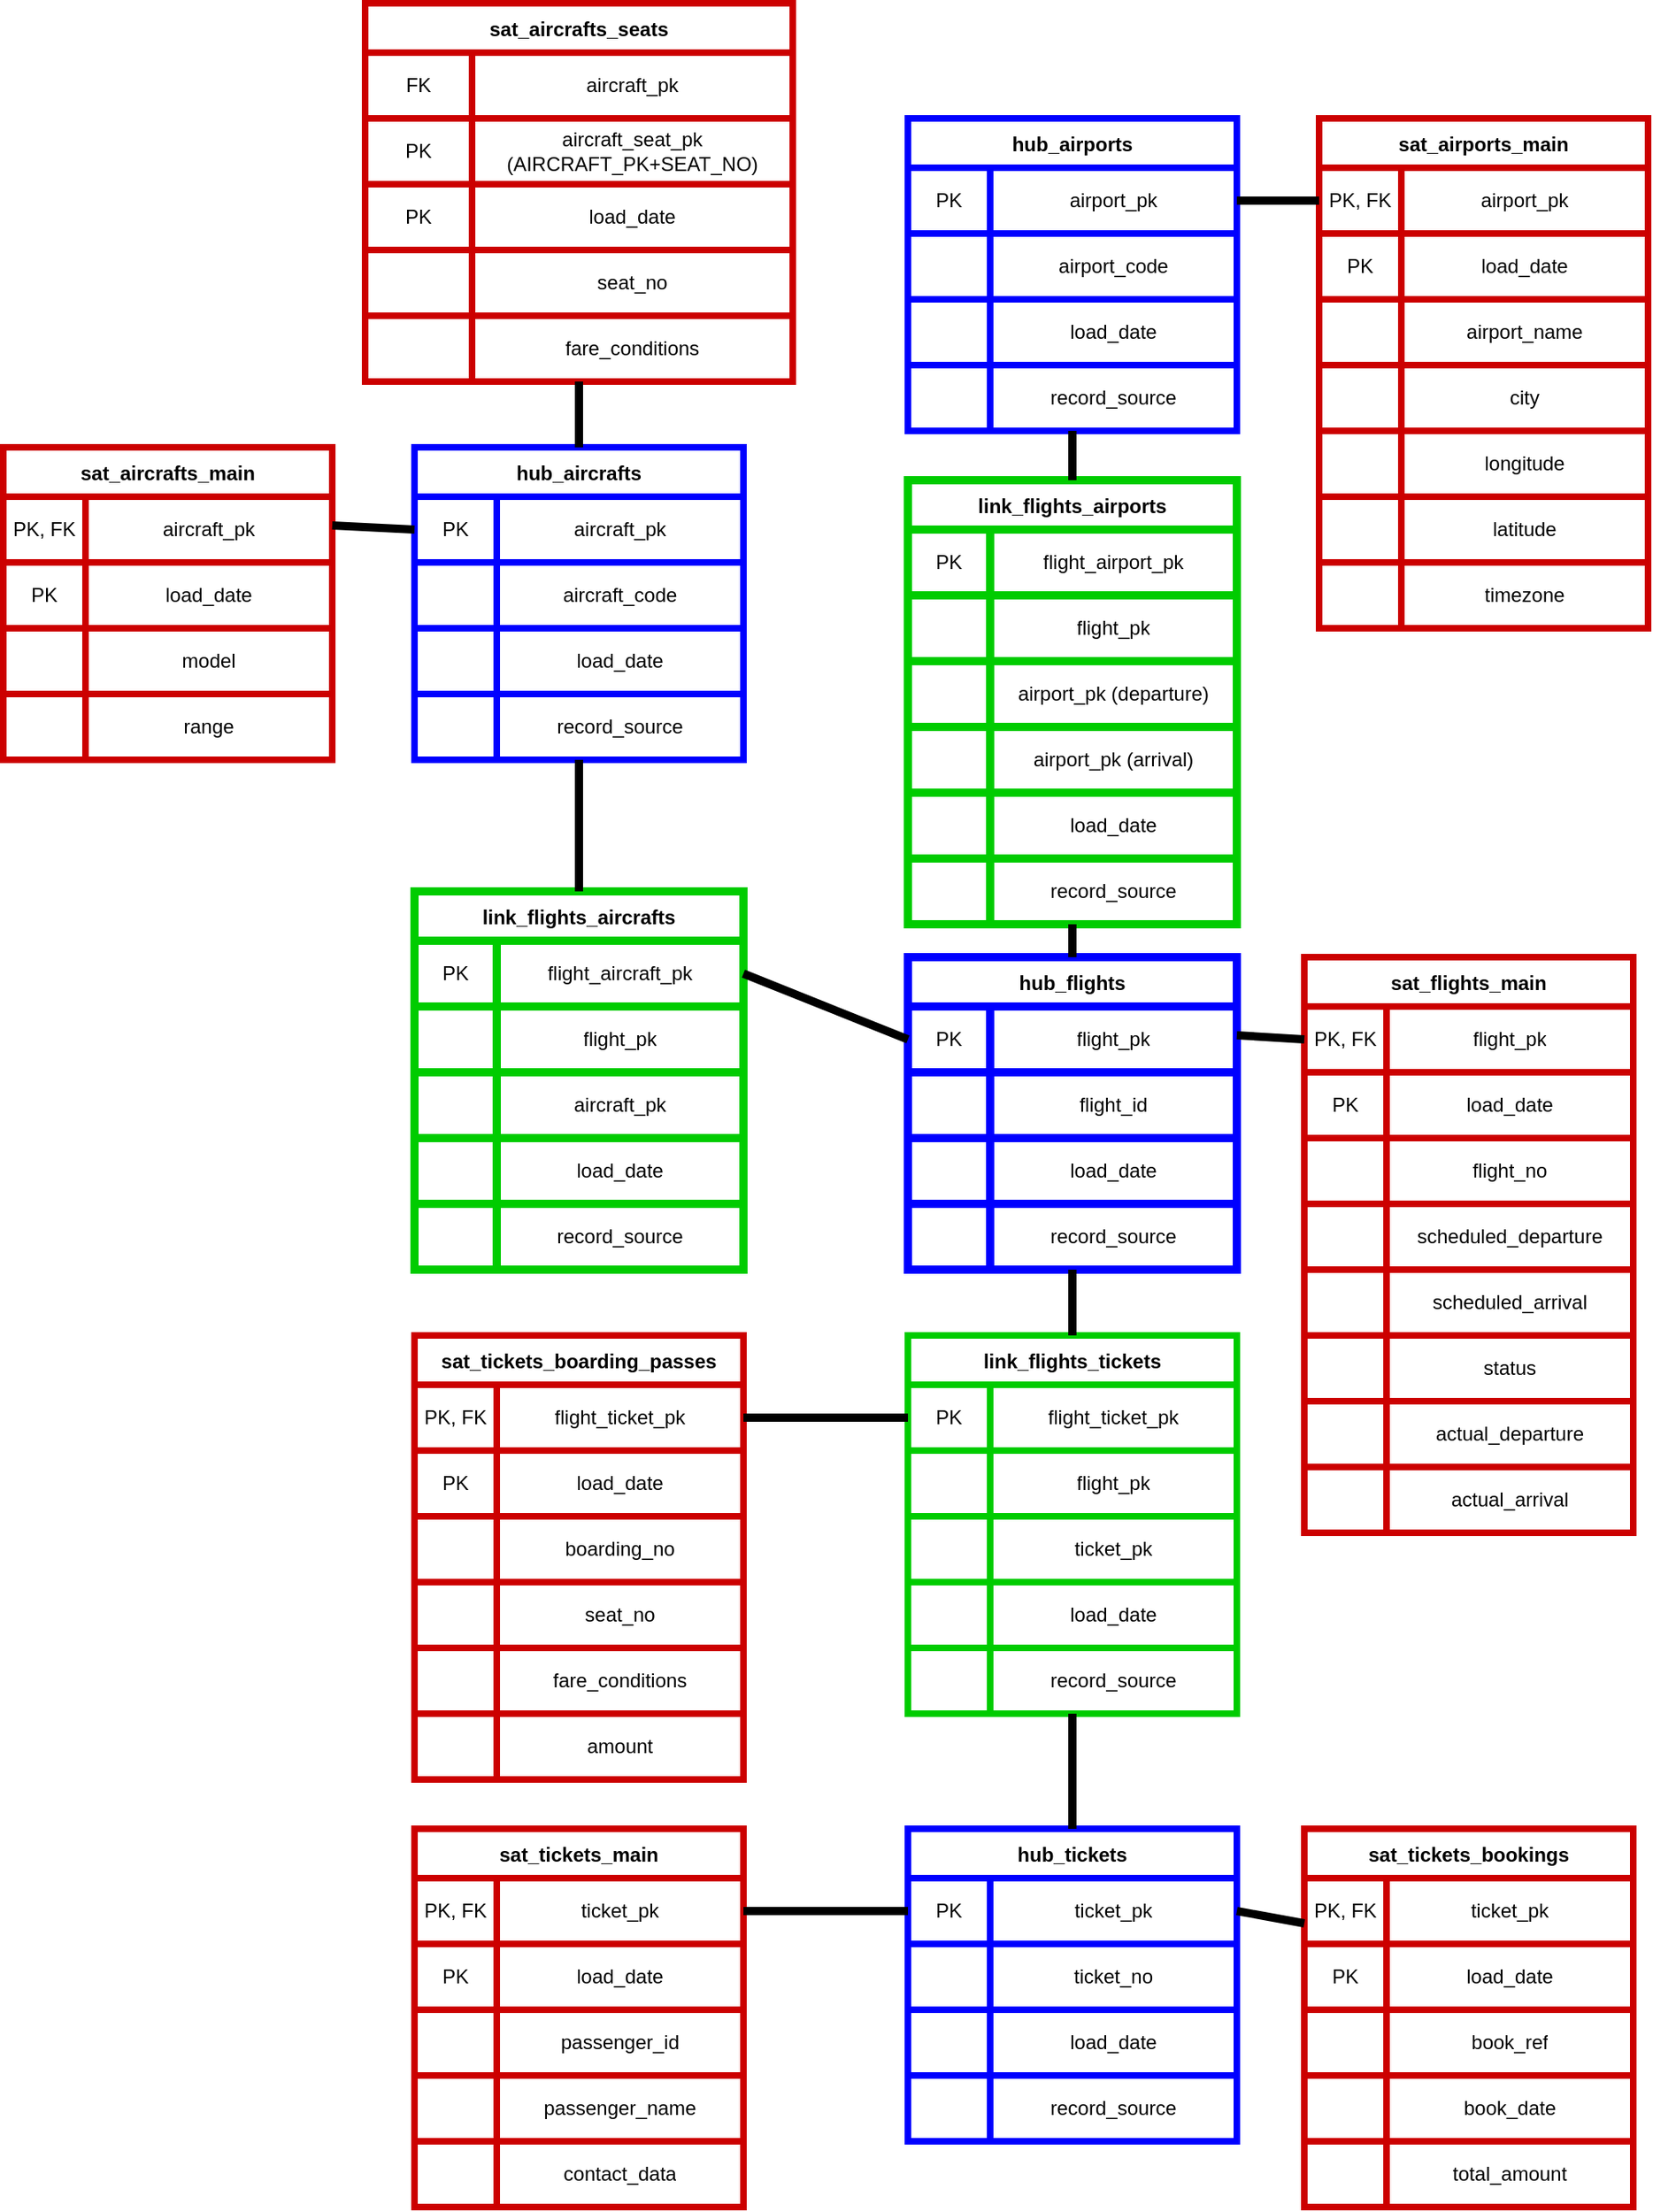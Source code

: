 <mxfile version="20.3.0" type="device"><diagram id="IC4gfLCoBCb0p_S4Lf8u" name="Страница 1"><mxGraphModel dx="2062" dy="1225" grid="1" gridSize="10" guides="1" tooltips="1" connect="1" arrows="1" fold="1" page="1" pageScale="1" pageWidth="827" pageHeight="1169" math="0" shadow="0"><root><mxCell id="0"/><mxCell id="1" parent="0"/><mxCell id="zI19H-IqMCS3HSufs1rw-1" value="hub_aircrafts" style="shape=table;startSize=30;container=1;collapsible=0;childLayout=tableLayout;fontStyle=1;align=center;strokeColor=#0000FF;strokeWidth=4;" parent="1" vertex="1"><mxGeometry x="500" y="510" width="200" height="190" as="geometry"/></mxCell><mxCell id="zI19H-IqMCS3HSufs1rw-2" value="" style="shape=tableRow;horizontal=0;startSize=0;swimlaneHead=0;swimlaneBody=0;top=0;left=0;bottom=0;right=0;collapsible=0;dropTarget=0;fillColor=none;points=[[0,0.5],[1,0.5]];portConstraint=eastwest;strokeColor=#0000FF;strokeWidth=4;" parent="zI19H-IqMCS3HSufs1rw-1" vertex="1"><mxGeometry y="30" width="200" height="40" as="geometry"/></mxCell><mxCell id="zI19H-IqMCS3HSufs1rw-3" value="PK" style="shape=partialRectangle;html=1;whiteSpace=wrap;connectable=0;fillColor=none;top=0;left=0;bottom=0;right=0;overflow=hidden;strokeColor=#0000FF;strokeWidth=4;" parent="zI19H-IqMCS3HSufs1rw-2" vertex="1"><mxGeometry width="50" height="40" as="geometry"><mxRectangle width="50" height="40" as="alternateBounds"/></mxGeometry></mxCell><mxCell id="zI19H-IqMCS3HSufs1rw-4" value="aircraft_pk" style="shape=partialRectangle;html=1;whiteSpace=wrap;connectable=0;fillColor=none;top=0;left=0;bottom=0;right=0;overflow=hidden;strokeColor=#0000FF;strokeWidth=4;" parent="zI19H-IqMCS3HSufs1rw-2" vertex="1"><mxGeometry x="50" width="150" height="40" as="geometry"><mxRectangle width="150" height="40" as="alternateBounds"/></mxGeometry></mxCell><mxCell id="zI19H-IqMCS3HSufs1rw-6" value="" style="shape=tableRow;horizontal=0;startSize=0;swimlaneHead=0;swimlaneBody=0;top=0;left=0;bottom=0;right=0;collapsible=0;dropTarget=0;fillColor=none;points=[[0,0.5],[1,0.5]];portConstraint=eastwest;strokeColor=#0000FF;strokeWidth=4;" parent="zI19H-IqMCS3HSufs1rw-1" vertex="1"><mxGeometry y="70" width="200" height="40" as="geometry"/></mxCell><mxCell id="zI19H-IqMCS3HSufs1rw-7" value="" style="shape=partialRectangle;html=1;whiteSpace=wrap;connectable=0;fillColor=none;top=0;left=0;bottom=0;right=0;overflow=hidden;strokeColor=#0000FF;strokeWidth=4;" parent="zI19H-IqMCS3HSufs1rw-6" vertex="1"><mxGeometry width="50" height="40" as="geometry"><mxRectangle width="50" height="40" as="alternateBounds"/></mxGeometry></mxCell><mxCell id="zI19H-IqMCS3HSufs1rw-8" value="aircraft_code" style="shape=partialRectangle;html=1;whiteSpace=wrap;connectable=0;fillColor=none;top=0;left=0;bottom=0;right=0;overflow=hidden;strokeColor=#0000FF;strokeWidth=4;" parent="zI19H-IqMCS3HSufs1rw-6" vertex="1"><mxGeometry x="50" width="150" height="40" as="geometry"><mxRectangle width="150" height="40" as="alternateBounds"/></mxGeometry></mxCell><mxCell id="zI19H-IqMCS3HSufs1rw-10" value="" style="shape=tableRow;horizontal=0;startSize=0;swimlaneHead=0;swimlaneBody=0;top=0;left=0;bottom=0;right=0;collapsible=0;dropTarget=0;fillColor=none;points=[[0,0.5],[1,0.5]];portConstraint=eastwest;strokeColor=#0000FF;strokeWidth=4;" parent="zI19H-IqMCS3HSufs1rw-1" vertex="1"><mxGeometry y="110" width="200" height="40" as="geometry"/></mxCell><mxCell id="zI19H-IqMCS3HSufs1rw-11" value="" style="shape=partialRectangle;html=1;whiteSpace=wrap;connectable=0;fillColor=none;top=0;left=0;bottom=0;right=0;overflow=hidden;strokeColor=#0000FF;strokeWidth=4;" parent="zI19H-IqMCS3HSufs1rw-10" vertex="1"><mxGeometry width="50" height="40" as="geometry"><mxRectangle width="50" height="40" as="alternateBounds"/></mxGeometry></mxCell><mxCell id="zI19H-IqMCS3HSufs1rw-12" value="load_date" style="shape=partialRectangle;html=1;whiteSpace=wrap;connectable=0;fillColor=none;top=0;left=0;bottom=0;right=0;overflow=hidden;strokeColor=#0000FF;strokeWidth=4;" parent="zI19H-IqMCS3HSufs1rw-10" vertex="1"><mxGeometry x="50" width="150" height="40" as="geometry"><mxRectangle width="150" height="40" as="alternateBounds"/></mxGeometry></mxCell><mxCell id="zI19H-IqMCS3HSufs1rw-14" style="shape=tableRow;horizontal=0;startSize=0;swimlaneHead=0;swimlaneBody=0;top=0;left=0;bottom=0;right=0;collapsible=0;dropTarget=0;fillColor=none;points=[[0,0.5],[1,0.5]];portConstraint=eastwest;strokeColor=#0000FF;strokeWidth=4;" parent="zI19H-IqMCS3HSufs1rw-1" vertex="1"><mxGeometry y="150" width="200" height="40" as="geometry"/></mxCell><mxCell id="zI19H-IqMCS3HSufs1rw-15" style="shape=partialRectangle;html=1;whiteSpace=wrap;connectable=0;fillColor=none;top=0;left=0;bottom=0;right=0;overflow=hidden;strokeColor=#0000FF;strokeWidth=4;" parent="zI19H-IqMCS3HSufs1rw-14" vertex="1"><mxGeometry width="50" height="40" as="geometry"><mxRectangle width="50" height="40" as="alternateBounds"/></mxGeometry></mxCell><mxCell id="zI19H-IqMCS3HSufs1rw-16" value="record_source" style="shape=partialRectangle;html=1;whiteSpace=wrap;connectable=0;fillColor=none;top=0;left=0;bottom=0;right=0;overflow=hidden;strokeColor=#0000FF;strokeWidth=4;" parent="zI19H-IqMCS3HSufs1rw-14" vertex="1"><mxGeometry x="50" width="150" height="40" as="geometry"><mxRectangle width="150" height="40" as="alternateBounds"/></mxGeometry></mxCell><mxCell id="zI19H-IqMCS3HSufs1rw-17" value="hub_airports" style="shape=table;startSize=30;container=1;collapsible=0;childLayout=tableLayout;fontStyle=1;align=center;strokeColor=#0000FF;strokeWidth=4;" parent="1" vertex="1"><mxGeometry x="800" y="310" width="200" height="190" as="geometry"/></mxCell><mxCell id="zI19H-IqMCS3HSufs1rw-18" value="" style="shape=tableRow;horizontal=0;startSize=0;swimlaneHead=0;swimlaneBody=0;top=0;left=0;bottom=0;right=0;collapsible=0;dropTarget=0;fillColor=none;points=[[0,0.5],[1,0.5]];portConstraint=eastwest;strokeColor=#0000FF;strokeWidth=4;" parent="zI19H-IqMCS3HSufs1rw-17" vertex="1"><mxGeometry y="30" width="200" height="40" as="geometry"/></mxCell><mxCell id="zI19H-IqMCS3HSufs1rw-19" value="PK" style="shape=partialRectangle;html=1;whiteSpace=wrap;connectable=0;fillColor=none;top=0;left=0;bottom=0;right=0;overflow=hidden;strokeColor=#0000FF;strokeWidth=4;" parent="zI19H-IqMCS3HSufs1rw-18" vertex="1"><mxGeometry width="50" height="40" as="geometry"><mxRectangle width="50" height="40" as="alternateBounds"/></mxGeometry></mxCell><mxCell id="zI19H-IqMCS3HSufs1rw-20" value="airport_pk" style="shape=partialRectangle;html=1;whiteSpace=wrap;connectable=0;fillColor=none;top=0;left=0;bottom=0;right=0;overflow=hidden;strokeColor=#0000FF;strokeWidth=4;" parent="zI19H-IqMCS3HSufs1rw-18" vertex="1"><mxGeometry x="50" width="150" height="40" as="geometry"><mxRectangle width="150" height="40" as="alternateBounds"/></mxGeometry></mxCell><mxCell id="zI19H-IqMCS3HSufs1rw-21" value="" style="shape=tableRow;horizontal=0;startSize=0;swimlaneHead=0;swimlaneBody=0;top=0;left=0;bottom=0;right=0;collapsible=0;dropTarget=0;fillColor=none;points=[[0,0.5],[1,0.5]];portConstraint=eastwest;strokeColor=#0000FF;strokeWidth=4;" parent="zI19H-IqMCS3HSufs1rw-17" vertex="1"><mxGeometry y="70" width="200" height="40" as="geometry"/></mxCell><mxCell id="zI19H-IqMCS3HSufs1rw-22" value="" style="shape=partialRectangle;html=1;whiteSpace=wrap;connectable=0;fillColor=none;top=0;left=0;bottom=0;right=0;overflow=hidden;strokeColor=#0000FF;strokeWidth=4;" parent="zI19H-IqMCS3HSufs1rw-21" vertex="1"><mxGeometry width="50" height="40" as="geometry"><mxRectangle width="50" height="40" as="alternateBounds"/></mxGeometry></mxCell><mxCell id="zI19H-IqMCS3HSufs1rw-23" value="airport_code" style="shape=partialRectangle;html=1;whiteSpace=wrap;connectable=0;fillColor=none;top=0;left=0;bottom=0;right=0;overflow=hidden;strokeColor=#0000FF;strokeWidth=4;" parent="zI19H-IqMCS3HSufs1rw-21" vertex="1"><mxGeometry x="50" width="150" height="40" as="geometry"><mxRectangle width="150" height="40" as="alternateBounds"/></mxGeometry></mxCell><mxCell id="zI19H-IqMCS3HSufs1rw-24" value="" style="shape=tableRow;horizontal=0;startSize=0;swimlaneHead=0;swimlaneBody=0;top=0;left=0;bottom=0;right=0;collapsible=0;dropTarget=0;fillColor=none;points=[[0,0.5],[1,0.5]];portConstraint=eastwest;strokeColor=#0000FF;strokeWidth=4;" parent="zI19H-IqMCS3HSufs1rw-17" vertex="1"><mxGeometry y="110" width="200" height="40" as="geometry"/></mxCell><mxCell id="zI19H-IqMCS3HSufs1rw-25" value="" style="shape=partialRectangle;html=1;whiteSpace=wrap;connectable=0;fillColor=none;top=0;left=0;bottom=0;right=0;overflow=hidden;strokeColor=#0000FF;strokeWidth=4;" parent="zI19H-IqMCS3HSufs1rw-24" vertex="1"><mxGeometry width="50" height="40" as="geometry"><mxRectangle width="50" height="40" as="alternateBounds"/></mxGeometry></mxCell><mxCell id="zI19H-IqMCS3HSufs1rw-26" value="load_date" style="shape=partialRectangle;html=1;whiteSpace=wrap;connectable=0;fillColor=none;top=0;left=0;bottom=0;right=0;overflow=hidden;strokeColor=#0000FF;strokeWidth=4;" parent="zI19H-IqMCS3HSufs1rw-24" vertex="1"><mxGeometry x="50" width="150" height="40" as="geometry"><mxRectangle width="150" height="40" as="alternateBounds"/></mxGeometry></mxCell><mxCell id="zI19H-IqMCS3HSufs1rw-27" style="shape=tableRow;horizontal=0;startSize=0;swimlaneHead=0;swimlaneBody=0;top=0;left=0;bottom=0;right=0;collapsible=0;dropTarget=0;fillColor=none;points=[[0,0.5],[1,0.5]];portConstraint=eastwest;strokeColor=#0000FF;strokeWidth=4;" parent="zI19H-IqMCS3HSufs1rw-17" vertex="1"><mxGeometry y="150" width="200" height="40" as="geometry"/></mxCell><mxCell id="zI19H-IqMCS3HSufs1rw-28" style="shape=partialRectangle;html=1;whiteSpace=wrap;connectable=0;fillColor=none;top=0;left=0;bottom=0;right=0;overflow=hidden;strokeColor=#0000FF;strokeWidth=4;" parent="zI19H-IqMCS3HSufs1rw-27" vertex="1"><mxGeometry width="50" height="40" as="geometry"><mxRectangle width="50" height="40" as="alternateBounds"/></mxGeometry></mxCell><mxCell id="zI19H-IqMCS3HSufs1rw-29" value="record_source" style="shape=partialRectangle;html=1;whiteSpace=wrap;connectable=0;fillColor=none;top=0;left=0;bottom=0;right=0;overflow=hidden;strokeColor=#0000FF;strokeWidth=4;" parent="zI19H-IqMCS3HSufs1rw-27" vertex="1"><mxGeometry x="50" width="150" height="40" as="geometry"><mxRectangle width="150" height="40" as="alternateBounds"/></mxGeometry></mxCell><mxCell id="zI19H-IqMCS3HSufs1rw-30" value="hub_flights" style="shape=table;startSize=30;container=1;collapsible=0;childLayout=tableLayout;fontStyle=1;align=center;strokeColor=#0000FF;strokeWidth=5;" parent="1" vertex="1"><mxGeometry x="800" y="820" width="200" height="190" as="geometry"/></mxCell><mxCell id="zI19H-IqMCS3HSufs1rw-31" value="" style="shape=tableRow;horizontal=0;startSize=0;swimlaneHead=0;swimlaneBody=0;top=0;left=0;bottom=0;right=0;collapsible=0;dropTarget=0;fillColor=none;points=[[0,0.5],[1,0.5]];portConstraint=eastwest;strokeColor=#0000FF;strokeWidth=5;" parent="zI19H-IqMCS3HSufs1rw-30" vertex="1"><mxGeometry y="30" width="200" height="40" as="geometry"/></mxCell><mxCell id="zI19H-IqMCS3HSufs1rw-32" value="PK" style="shape=partialRectangle;html=1;whiteSpace=wrap;connectable=0;fillColor=none;top=0;left=0;bottom=0;right=0;overflow=hidden;strokeColor=#0000FF;strokeWidth=5;" parent="zI19H-IqMCS3HSufs1rw-31" vertex="1"><mxGeometry width="50" height="40" as="geometry"><mxRectangle width="50" height="40" as="alternateBounds"/></mxGeometry></mxCell><mxCell id="zI19H-IqMCS3HSufs1rw-33" value="flight_pk" style="shape=partialRectangle;html=1;whiteSpace=wrap;connectable=0;fillColor=none;top=0;left=0;bottom=0;right=0;overflow=hidden;strokeColor=#0000FF;strokeWidth=5;" parent="zI19H-IqMCS3HSufs1rw-31" vertex="1"><mxGeometry x="50" width="150" height="40" as="geometry"><mxRectangle width="150" height="40" as="alternateBounds"/></mxGeometry></mxCell><mxCell id="zI19H-IqMCS3HSufs1rw-34" value="" style="shape=tableRow;horizontal=0;startSize=0;swimlaneHead=0;swimlaneBody=0;top=0;left=0;bottom=0;right=0;collapsible=0;dropTarget=0;fillColor=none;points=[[0,0.5],[1,0.5]];portConstraint=eastwest;strokeColor=#0000FF;strokeWidth=5;" parent="zI19H-IqMCS3HSufs1rw-30" vertex="1"><mxGeometry y="70" width="200" height="40" as="geometry"/></mxCell><mxCell id="zI19H-IqMCS3HSufs1rw-35" value="" style="shape=partialRectangle;html=1;whiteSpace=wrap;connectable=0;fillColor=none;top=0;left=0;bottom=0;right=0;overflow=hidden;strokeColor=#0000FF;strokeWidth=5;" parent="zI19H-IqMCS3HSufs1rw-34" vertex="1"><mxGeometry width="50" height="40" as="geometry"><mxRectangle width="50" height="40" as="alternateBounds"/></mxGeometry></mxCell><mxCell id="zI19H-IqMCS3HSufs1rw-36" value="flight_id" style="shape=partialRectangle;html=1;whiteSpace=wrap;connectable=0;fillColor=none;top=0;left=0;bottom=0;right=0;overflow=hidden;strokeColor=#0000FF;strokeWidth=5;" parent="zI19H-IqMCS3HSufs1rw-34" vertex="1"><mxGeometry x="50" width="150" height="40" as="geometry"><mxRectangle width="150" height="40" as="alternateBounds"/></mxGeometry></mxCell><mxCell id="zI19H-IqMCS3HSufs1rw-37" value="" style="shape=tableRow;horizontal=0;startSize=0;swimlaneHead=0;swimlaneBody=0;top=0;left=0;bottom=0;right=0;collapsible=0;dropTarget=0;fillColor=none;points=[[0,0.5],[1,0.5]];portConstraint=eastwest;strokeColor=#0000FF;strokeWidth=5;" parent="zI19H-IqMCS3HSufs1rw-30" vertex="1"><mxGeometry y="110" width="200" height="40" as="geometry"/></mxCell><mxCell id="zI19H-IqMCS3HSufs1rw-38" value="" style="shape=partialRectangle;html=1;whiteSpace=wrap;connectable=0;fillColor=none;top=0;left=0;bottom=0;right=0;overflow=hidden;strokeColor=#0000FF;strokeWidth=5;" parent="zI19H-IqMCS3HSufs1rw-37" vertex="1"><mxGeometry width="50" height="40" as="geometry"><mxRectangle width="50" height="40" as="alternateBounds"/></mxGeometry></mxCell><mxCell id="zI19H-IqMCS3HSufs1rw-39" value="load_date" style="shape=partialRectangle;html=1;whiteSpace=wrap;connectable=0;fillColor=none;top=0;left=0;bottom=0;right=0;overflow=hidden;strokeColor=#0000FF;strokeWidth=5;" parent="zI19H-IqMCS3HSufs1rw-37" vertex="1"><mxGeometry x="50" width="150" height="40" as="geometry"><mxRectangle width="150" height="40" as="alternateBounds"/></mxGeometry></mxCell><mxCell id="zI19H-IqMCS3HSufs1rw-40" style="shape=tableRow;horizontal=0;startSize=0;swimlaneHead=0;swimlaneBody=0;top=0;left=0;bottom=0;right=0;collapsible=0;dropTarget=0;fillColor=none;points=[[0,0.5],[1,0.5]];portConstraint=eastwest;strokeColor=#0000FF;strokeWidth=5;" parent="zI19H-IqMCS3HSufs1rw-30" vertex="1"><mxGeometry y="150" width="200" height="40" as="geometry"/></mxCell><mxCell id="zI19H-IqMCS3HSufs1rw-41" style="shape=partialRectangle;html=1;whiteSpace=wrap;connectable=0;fillColor=none;top=0;left=0;bottom=0;right=0;overflow=hidden;strokeColor=#0000FF;strokeWidth=5;" parent="zI19H-IqMCS3HSufs1rw-40" vertex="1"><mxGeometry width="50" height="40" as="geometry"><mxRectangle width="50" height="40" as="alternateBounds"/></mxGeometry></mxCell><mxCell id="zI19H-IqMCS3HSufs1rw-42" value="record_source" style="shape=partialRectangle;html=1;whiteSpace=wrap;connectable=0;fillColor=none;top=0;left=0;bottom=0;right=0;overflow=hidden;strokeColor=#0000FF;strokeWidth=5;" parent="zI19H-IqMCS3HSufs1rw-40" vertex="1"><mxGeometry x="50" width="150" height="40" as="geometry"><mxRectangle width="150" height="40" as="alternateBounds"/></mxGeometry></mxCell><mxCell id="zI19H-IqMCS3HSufs1rw-43" value="hub_tickets" style="shape=table;startSize=30;container=1;collapsible=0;childLayout=tableLayout;fontStyle=1;align=center;strokeColor=#0000FF;strokeWidth=4;" parent="1" vertex="1"><mxGeometry x="800" y="1350" width="200" height="190" as="geometry"/></mxCell><mxCell id="zI19H-IqMCS3HSufs1rw-44" value="" style="shape=tableRow;horizontal=0;startSize=0;swimlaneHead=0;swimlaneBody=0;top=0;left=0;bottom=0;right=0;collapsible=0;dropTarget=0;fillColor=none;points=[[0,0.5],[1,0.5]];portConstraint=eastwest;strokeColor=#0000FF;strokeWidth=4;" parent="zI19H-IqMCS3HSufs1rw-43" vertex="1"><mxGeometry y="30" width="200" height="40" as="geometry"/></mxCell><mxCell id="zI19H-IqMCS3HSufs1rw-45" value="PK" style="shape=partialRectangle;html=1;whiteSpace=wrap;connectable=0;fillColor=none;top=0;left=0;bottom=0;right=0;overflow=hidden;strokeColor=#0000FF;strokeWidth=4;" parent="zI19H-IqMCS3HSufs1rw-44" vertex="1"><mxGeometry width="50" height="40" as="geometry"><mxRectangle width="50" height="40" as="alternateBounds"/></mxGeometry></mxCell><mxCell id="zI19H-IqMCS3HSufs1rw-46" value="ticket_pk" style="shape=partialRectangle;html=1;whiteSpace=wrap;connectable=0;fillColor=none;top=0;left=0;bottom=0;right=0;overflow=hidden;strokeColor=#0000FF;strokeWidth=4;" parent="zI19H-IqMCS3HSufs1rw-44" vertex="1"><mxGeometry x="50" width="150" height="40" as="geometry"><mxRectangle width="150" height="40" as="alternateBounds"/></mxGeometry></mxCell><mxCell id="zI19H-IqMCS3HSufs1rw-47" value="" style="shape=tableRow;horizontal=0;startSize=0;swimlaneHead=0;swimlaneBody=0;top=0;left=0;bottom=0;right=0;collapsible=0;dropTarget=0;fillColor=none;points=[[0,0.5],[1,0.5]];portConstraint=eastwest;strokeColor=#0000FF;strokeWidth=4;" parent="zI19H-IqMCS3HSufs1rw-43" vertex="1"><mxGeometry y="70" width="200" height="40" as="geometry"/></mxCell><mxCell id="zI19H-IqMCS3HSufs1rw-48" value="" style="shape=partialRectangle;html=1;whiteSpace=wrap;connectable=0;fillColor=none;top=0;left=0;bottom=0;right=0;overflow=hidden;strokeColor=#0000FF;strokeWidth=4;" parent="zI19H-IqMCS3HSufs1rw-47" vertex="1"><mxGeometry width="50" height="40" as="geometry"><mxRectangle width="50" height="40" as="alternateBounds"/></mxGeometry></mxCell><mxCell id="zI19H-IqMCS3HSufs1rw-49" value="ticket_no" style="shape=partialRectangle;html=1;whiteSpace=wrap;connectable=0;fillColor=none;top=0;left=0;bottom=0;right=0;overflow=hidden;strokeColor=#0000FF;strokeWidth=4;" parent="zI19H-IqMCS3HSufs1rw-47" vertex="1"><mxGeometry x="50" width="150" height="40" as="geometry"><mxRectangle width="150" height="40" as="alternateBounds"/></mxGeometry></mxCell><mxCell id="zI19H-IqMCS3HSufs1rw-50" value="" style="shape=tableRow;horizontal=0;startSize=0;swimlaneHead=0;swimlaneBody=0;top=0;left=0;bottom=0;right=0;collapsible=0;dropTarget=0;fillColor=none;points=[[0,0.5],[1,0.5]];portConstraint=eastwest;strokeColor=#0000FF;strokeWidth=4;" parent="zI19H-IqMCS3HSufs1rw-43" vertex="1"><mxGeometry y="110" width="200" height="40" as="geometry"/></mxCell><mxCell id="zI19H-IqMCS3HSufs1rw-51" value="" style="shape=partialRectangle;html=1;whiteSpace=wrap;connectable=0;fillColor=none;top=0;left=0;bottom=0;right=0;overflow=hidden;strokeColor=#0000FF;strokeWidth=4;" parent="zI19H-IqMCS3HSufs1rw-50" vertex="1"><mxGeometry width="50" height="40" as="geometry"><mxRectangle width="50" height="40" as="alternateBounds"/></mxGeometry></mxCell><mxCell id="zI19H-IqMCS3HSufs1rw-52" value="load_date" style="shape=partialRectangle;html=1;whiteSpace=wrap;connectable=0;fillColor=none;top=0;left=0;bottom=0;right=0;overflow=hidden;strokeColor=#0000FF;strokeWidth=4;" parent="zI19H-IqMCS3HSufs1rw-50" vertex="1"><mxGeometry x="50" width="150" height="40" as="geometry"><mxRectangle width="150" height="40" as="alternateBounds"/></mxGeometry></mxCell><mxCell id="zI19H-IqMCS3HSufs1rw-53" style="shape=tableRow;horizontal=0;startSize=0;swimlaneHead=0;swimlaneBody=0;top=0;left=0;bottom=0;right=0;collapsible=0;dropTarget=0;fillColor=none;points=[[0,0.5],[1,0.5]];portConstraint=eastwest;strokeColor=#0000FF;strokeWidth=4;" parent="zI19H-IqMCS3HSufs1rw-43" vertex="1"><mxGeometry y="150" width="200" height="40" as="geometry"/></mxCell><mxCell id="zI19H-IqMCS3HSufs1rw-54" style="shape=partialRectangle;html=1;whiteSpace=wrap;connectable=0;fillColor=none;top=0;left=0;bottom=0;right=0;overflow=hidden;strokeColor=#0000FF;strokeWidth=4;" parent="zI19H-IqMCS3HSufs1rw-53" vertex="1"><mxGeometry width="50" height="40" as="geometry"><mxRectangle width="50" height="40" as="alternateBounds"/></mxGeometry></mxCell><mxCell id="zI19H-IqMCS3HSufs1rw-55" value="record_source" style="shape=partialRectangle;html=1;whiteSpace=wrap;connectable=0;fillColor=none;top=0;left=0;bottom=0;right=0;overflow=hidden;strokeColor=#0000FF;strokeWidth=4;" parent="zI19H-IqMCS3HSufs1rw-53" vertex="1"><mxGeometry x="50" width="150" height="40" as="geometry"><mxRectangle width="150" height="40" as="alternateBounds"/></mxGeometry></mxCell><mxCell id="zI19H-IqMCS3HSufs1rw-56" value="link_flights_aircrafts" style="shape=table;startSize=30;container=1;collapsible=0;childLayout=tableLayout;fontStyle=1;align=center;strokeColor=#00CC00;strokeWidth=5;" parent="1" vertex="1"><mxGeometry x="500" y="780" width="200" height="230" as="geometry"/></mxCell><mxCell id="zI19H-IqMCS3HSufs1rw-57" value="" style="shape=tableRow;horizontal=0;startSize=0;swimlaneHead=0;swimlaneBody=0;top=0;left=0;bottom=0;right=0;collapsible=0;dropTarget=0;fillColor=none;points=[[0,0.5],[1,0.5]];portConstraint=eastwest;strokeColor=#00CC00;strokeWidth=5;" parent="zI19H-IqMCS3HSufs1rw-56" vertex="1"><mxGeometry y="30" width="200" height="40" as="geometry"/></mxCell><mxCell id="zI19H-IqMCS3HSufs1rw-58" value="PK" style="shape=partialRectangle;html=1;whiteSpace=wrap;connectable=0;fillColor=none;top=0;left=0;bottom=0;right=0;overflow=hidden;strokeColor=#00CC00;strokeWidth=5;" parent="zI19H-IqMCS3HSufs1rw-57" vertex="1"><mxGeometry width="50" height="40" as="geometry"><mxRectangle width="50" height="40" as="alternateBounds"/></mxGeometry></mxCell><mxCell id="zI19H-IqMCS3HSufs1rw-59" value="flight_aircraft_pk" style="shape=partialRectangle;html=1;whiteSpace=wrap;connectable=0;fillColor=none;top=0;left=0;bottom=0;right=0;overflow=hidden;strokeColor=#00CC00;strokeWidth=5;" parent="zI19H-IqMCS3HSufs1rw-57" vertex="1"><mxGeometry x="50" width="150" height="40" as="geometry"><mxRectangle width="150" height="40" as="alternateBounds"/></mxGeometry></mxCell><mxCell id="zI19H-IqMCS3HSufs1rw-60" value="" style="shape=tableRow;horizontal=0;startSize=0;swimlaneHead=0;swimlaneBody=0;top=0;left=0;bottom=0;right=0;collapsible=0;dropTarget=0;fillColor=none;points=[[0,0.5],[1,0.5]];portConstraint=eastwest;strokeColor=#00CC00;strokeWidth=5;" parent="zI19H-IqMCS3HSufs1rw-56" vertex="1"><mxGeometry y="70" width="200" height="40" as="geometry"/></mxCell><mxCell id="zI19H-IqMCS3HSufs1rw-61" value="" style="shape=partialRectangle;html=1;whiteSpace=wrap;connectable=0;fillColor=none;top=0;left=0;bottom=0;right=0;overflow=hidden;strokeColor=#00CC00;strokeWidth=5;" parent="zI19H-IqMCS3HSufs1rw-60" vertex="1"><mxGeometry width="50" height="40" as="geometry"><mxRectangle width="50" height="40" as="alternateBounds"/></mxGeometry></mxCell><mxCell id="zI19H-IqMCS3HSufs1rw-62" value="flight_pk" style="shape=partialRectangle;html=1;whiteSpace=wrap;connectable=0;fillColor=none;top=0;left=0;bottom=0;right=0;overflow=hidden;strokeColor=#00CC00;strokeWidth=5;" parent="zI19H-IqMCS3HSufs1rw-60" vertex="1"><mxGeometry x="50" width="150" height="40" as="geometry"><mxRectangle width="150" height="40" as="alternateBounds"/></mxGeometry></mxCell><mxCell id="zI19H-IqMCS3HSufs1rw-69" style="shape=tableRow;horizontal=0;startSize=0;swimlaneHead=0;swimlaneBody=0;top=0;left=0;bottom=0;right=0;collapsible=0;dropTarget=0;fillColor=none;points=[[0,0.5],[1,0.5]];portConstraint=eastwest;strokeColor=#00CC00;strokeWidth=5;" parent="zI19H-IqMCS3HSufs1rw-56" vertex="1"><mxGeometry y="110" width="200" height="40" as="geometry"/></mxCell><mxCell id="zI19H-IqMCS3HSufs1rw-70" style="shape=partialRectangle;html=1;whiteSpace=wrap;connectable=0;fillColor=none;top=0;left=0;bottom=0;right=0;overflow=hidden;strokeColor=#00CC00;strokeWidth=5;" parent="zI19H-IqMCS3HSufs1rw-69" vertex="1"><mxGeometry width="50" height="40" as="geometry"><mxRectangle width="50" height="40" as="alternateBounds"/></mxGeometry></mxCell><mxCell id="zI19H-IqMCS3HSufs1rw-71" value="aircraft_pk" style="shape=partialRectangle;html=1;whiteSpace=wrap;connectable=0;fillColor=none;top=0;left=0;bottom=0;right=0;overflow=hidden;strokeColor=#00CC00;strokeWidth=5;" parent="zI19H-IqMCS3HSufs1rw-69" vertex="1"><mxGeometry x="50" width="150" height="40" as="geometry"><mxRectangle width="150" height="40" as="alternateBounds"/></mxGeometry></mxCell><mxCell id="zI19H-IqMCS3HSufs1rw-63" value="" style="shape=tableRow;horizontal=0;startSize=0;swimlaneHead=0;swimlaneBody=0;top=0;left=0;bottom=0;right=0;collapsible=0;dropTarget=0;fillColor=none;points=[[0,0.5],[1,0.5]];portConstraint=eastwest;strokeColor=#00CC00;strokeWidth=5;" parent="zI19H-IqMCS3HSufs1rw-56" vertex="1"><mxGeometry y="150" width="200" height="40" as="geometry"/></mxCell><mxCell id="zI19H-IqMCS3HSufs1rw-64" value="" style="shape=partialRectangle;html=1;whiteSpace=wrap;connectable=0;fillColor=none;top=0;left=0;bottom=0;right=0;overflow=hidden;strokeColor=#00CC00;strokeWidth=5;" parent="zI19H-IqMCS3HSufs1rw-63" vertex="1"><mxGeometry width="50" height="40" as="geometry"><mxRectangle width="50" height="40" as="alternateBounds"/></mxGeometry></mxCell><mxCell id="zI19H-IqMCS3HSufs1rw-65" value="load_date" style="shape=partialRectangle;html=1;whiteSpace=wrap;connectable=0;fillColor=none;top=0;left=0;bottom=0;right=0;overflow=hidden;strokeColor=#00CC00;strokeWidth=5;" parent="zI19H-IqMCS3HSufs1rw-63" vertex="1"><mxGeometry x="50" width="150" height="40" as="geometry"><mxRectangle width="150" height="40" as="alternateBounds"/></mxGeometry></mxCell><mxCell id="zI19H-IqMCS3HSufs1rw-66" style="shape=tableRow;horizontal=0;startSize=0;swimlaneHead=0;swimlaneBody=0;top=0;left=0;bottom=0;right=0;collapsible=0;dropTarget=0;fillColor=none;points=[[0,0.5],[1,0.5]];portConstraint=eastwest;strokeColor=#00CC00;strokeWidth=5;" parent="zI19H-IqMCS3HSufs1rw-56" vertex="1"><mxGeometry y="190" width="200" height="40" as="geometry"/></mxCell><mxCell id="zI19H-IqMCS3HSufs1rw-67" style="shape=partialRectangle;html=1;whiteSpace=wrap;connectable=0;fillColor=none;top=0;left=0;bottom=0;right=0;overflow=hidden;strokeColor=#00CC00;strokeWidth=5;" parent="zI19H-IqMCS3HSufs1rw-66" vertex="1"><mxGeometry width="50" height="40" as="geometry"><mxRectangle width="50" height="40" as="alternateBounds"/></mxGeometry></mxCell><mxCell id="zI19H-IqMCS3HSufs1rw-68" value="record_source" style="shape=partialRectangle;html=1;whiteSpace=wrap;connectable=0;fillColor=none;top=0;left=0;bottom=0;right=0;overflow=hidden;strokeColor=#00CC00;strokeWidth=5;" parent="zI19H-IqMCS3HSufs1rw-66" vertex="1"><mxGeometry x="50" width="150" height="40" as="geometry"><mxRectangle width="150" height="40" as="alternateBounds"/></mxGeometry></mxCell><mxCell id="zI19H-IqMCS3HSufs1rw-72" value="link_flights_airports" style="shape=table;startSize=30;container=1;collapsible=0;childLayout=tableLayout;fontStyle=1;align=center;strokeColor=#00CC00;strokeWidth=5;" parent="1" vertex="1"><mxGeometry x="800" y="530" width="200" height="270" as="geometry"/></mxCell><mxCell id="zI19H-IqMCS3HSufs1rw-73" value="" style="shape=tableRow;horizontal=0;startSize=0;swimlaneHead=0;swimlaneBody=0;top=0;left=0;bottom=0;right=0;collapsible=0;dropTarget=0;fillColor=none;points=[[0,0.5],[1,0.5]];portConstraint=eastwest;strokeColor=#00CC00;strokeWidth=5;" parent="zI19H-IqMCS3HSufs1rw-72" vertex="1"><mxGeometry y="30" width="200" height="40" as="geometry"/></mxCell><mxCell id="zI19H-IqMCS3HSufs1rw-74" value="PK" style="shape=partialRectangle;html=1;whiteSpace=wrap;connectable=0;fillColor=none;top=0;left=0;bottom=0;right=0;overflow=hidden;strokeColor=#00CC00;strokeWidth=5;" parent="zI19H-IqMCS3HSufs1rw-73" vertex="1"><mxGeometry width="50" height="40" as="geometry"><mxRectangle width="50" height="40" as="alternateBounds"/></mxGeometry></mxCell><mxCell id="zI19H-IqMCS3HSufs1rw-75" value="flight_airport_pk" style="shape=partialRectangle;html=1;whiteSpace=wrap;connectable=0;fillColor=none;top=0;left=0;bottom=0;right=0;overflow=hidden;strokeColor=#00CC00;strokeWidth=5;" parent="zI19H-IqMCS3HSufs1rw-73" vertex="1"><mxGeometry x="50" width="150" height="40" as="geometry"><mxRectangle width="150" height="40" as="alternateBounds"/></mxGeometry></mxCell><mxCell id="zI19H-IqMCS3HSufs1rw-76" value="" style="shape=tableRow;horizontal=0;startSize=0;swimlaneHead=0;swimlaneBody=0;top=0;left=0;bottom=0;right=0;collapsible=0;dropTarget=0;fillColor=none;points=[[0,0.5],[1,0.5]];portConstraint=eastwest;strokeColor=#00CC00;strokeWidth=5;" parent="zI19H-IqMCS3HSufs1rw-72" vertex="1"><mxGeometry y="70" width="200" height="40" as="geometry"/></mxCell><mxCell id="zI19H-IqMCS3HSufs1rw-77" value="" style="shape=partialRectangle;html=1;whiteSpace=wrap;connectable=0;fillColor=none;top=0;left=0;bottom=0;right=0;overflow=hidden;strokeColor=#00CC00;strokeWidth=5;" parent="zI19H-IqMCS3HSufs1rw-76" vertex="1"><mxGeometry width="50" height="40" as="geometry"><mxRectangle width="50" height="40" as="alternateBounds"/></mxGeometry></mxCell><mxCell id="zI19H-IqMCS3HSufs1rw-78" value="flight_pk" style="shape=partialRectangle;html=1;whiteSpace=wrap;connectable=0;fillColor=none;top=0;left=0;bottom=0;right=0;overflow=hidden;strokeColor=#00CC00;strokeWidth=5;" parent="zI19H-IqMCS3HSufs1rw-76" vertex="1"><mxGeometry x="50" width="150" height="40" as="geometry"><mxRectangle width="150" height="40" as="alternateBounds"/></mxGeometry></mxCell><mxCell id="zI19H-IqMCS3HSufs1rw-79" style="shape=tableRow;horizontal=0;startSize=0;swimlaneHead=0;swimlaneBody=0;top=0;left=0;bottom=0;right=0;collapsible=0;dropTarget=0;fillColor=none;points=[[0,0.5],[1,0.5]];portConstraint=eastwest;strokeColor=#00CC00;strokeWidth=5;" parent="zI19H-IqMCS3HSufs1rw-72" vertex="1"><mxGeometry y="110" width="200" height="40" as="geometry"/></mxCell><mxCell id="zI19H-IqMCS3HSufs1rw-80" style="shape=partialRectangle;html=1;whiteSpace=wrap;connectable=0;fillColor=none;top=0;left=0;bottom=0;right=0;overflow=hidden;strokeColor=#00CC00;strokeWidth=5;" parent="zI19H-IqMCS3HSufs1rw-79" vertex="1"><mxGeometry width="50" height="40" as="geometry"><mxRectangle width="50" height="40" as="alternateBounds"/></mxGeometry></mxCell><mxCell id="zI19H-IqMCS3HSufs1rw-81" value="airport_pk (departure)" style="shape=partialRectangle;html=1;whiteSpace=wrap;connectable=0;fillColor=none;top=0;left=0;bottom=0;right=0;overflow=hidden;strokeColor=#00CC00;strokeWidth=5;" parent="zI19H-IqMCS3HSufs1rw-79" vertex="1"><mxGeometry x="50" width="150" height="40" as="geometry"><mxRectangle width="150" height="40" as="alternateBounds"/></mxGeometry></mxCell><mxCell id="RDBqllbrt97BjrBd0Y4R-64" style="shape=tableRow;horizontal=0;startSize=0;swimlaneHead=0;swimlaneBody=0;top=0;left=0;bottom=0;right=0;collapsible=0;dropTarget=0;fillColor=none;points=[[0,0.5],[1,0.5]];portConstraint=eastwest;strokeColor=#00CC00;strokeWidth=5;" parent="zI19H-IqMCS3HSufs1rw-72" vertex="1"><mxGeometry y="150" width="200" height="40" as="geometry"/></mxCell><mxCell id="RDBqllbrt97BjrBd0Y4R-65" style="shape=partialRectangle;html=1;whiteSpace=wrap;connectable=0;fillColor=none;top=0;left=0;bottom=0;right=0;overflow=hidden;strokeColor=#00CC00;strokeWidth=5;" parent="RDBqllbrt97BjrBd0Y4R-64" vertex="1"><mxGeometry width="50" height="40" as="geometry"><mxRectangle width="50" height="40" as="alternateBounds"/></mxGeometry></mxCell><mxCell id="RDBqllbrt97BjrBd0Y4R-66" value="airport_pk (arrival)" style="shape=partialRectangle;html=1;whiteSpace=wrap;connectable=0;fillColor=none;top=0;left=0;bottom=0;right=0;overflow=hidden;strokeColor=#00CC00;strokeWidth=5;" parent="RDBqllbrt97BjrBd0Y4R-64" vertex="1"><mxGeometry x="50" width="150" height="40" as="geometry"><mxRectangle width="150" height="40" as="alternateBounds"/></mxGeometry></mxCell><mxCell id="zI19H-IqMCS3HSufs1rw-82" value="" style="shape=tableRow;horizontal=0;startSize=0;swimlaneHead=0;swimlaneBody=0;top=0;left=0;bottom=0;right=0;collapsible=0;dropTarget=0;fillColor=none;points=[[0,0.5],[1,0.5]];portConstraint=eastwest;strokeColor=#00CC00;strokeWidth=5;" parent="zI19H-IqMCS3HSufs1rw-72" vertex="1"><mxGeometry y="190" width="200" height="40" as="geometry"/></mxCell><mxCell id="zI19H-IqMCS3HSufs1rw-83" value="" style="shape=partialRectangle;html=1;whiteSpace=wrap;connectable=0;fillColor=none;top=0;left=0;bottom=0;right=0;overflow=hidden;strokeColor=#00CC00;strokeWidth=5;" parent="zI19H-IqMCS3HSufs1rw-82" vertex="1"><mxGeometry width="50" height="40" as="geometry"><mxRectangle width="50" height="40" as="alternateBounds"/></mxGeometry></mxCell><mxCell id="zI19H-IqMCS3HSufs1rw-84" value="load_date" style="shape=partialRectangle;html=1;whiteSpace=wrap;connectable=0;fillColor=none;top=0;left=0;bottom=0;right=0;overflow=hidden;strokeColor=#00CC00;strokeWidth=5;" parent="zI19H-IqMCS3HSufs1rw-82" vertex="1"><mxGeometry x="50" width="150" height="40" as="geometry"><mxRectangle width="150" height="40" as="alternateBounds"/></mxGeometry></mxCell><mxCell id="zI19H-IqMCS3HSufs1rw-85" style="shape=tableRow;horizontal=0;startSize=0;swimlaneHead=0;swimlaneBody=0;top=0;left=0;bottom=0;right=0;collapsible=0;dropTarget=0;fillColor=none;points=[[0,0.5],[1,0.5]];portConstraint=eastwest;strokeColor=#00CC00;strokeWidth=5;" parent="zI19H-IqMCS3HSufs1rw-72" vertex="1"><mxGeometry y="230" width="200" height="40" as="geometry"/></mxCell><mxCell id="zI19H-IqMCS3HSufs1rw-86" style="shape=partialRectangle;html=1;whiteSpace=wrap;connectable=0;fillColor=none;top=0;left=0;bottom=0;right=0;overflow=hidden;strokeColor=#00CC00;strokeWidth=5;" parent="zI19H-IqMCS3HSufs1rw-85" vertex="1"><mxGeometry width="50" height="40" as="geometry"><mxRectangle width="50" height="40" as="alternateBounds"/></mxGeometry></mxCell><mxCell id="zI19H-IqMCS3HSufs1rw-87" value="record_source" style="shape=partialRectangle;html=1;whiteSpace=wrap;connectable=0;fillColor=none;top=0;left=0;bottom=0;right=0;overflow=hidden;strokeColor=#00CC00;strokeWidth=5;" parent="zI19H-IqMCS3HSufs1rw-85" vertex="1"><mxGeometry x="50" width="150" height="40" as="geometry"><mxRectangle width="150" height="40" as="alternateBounds"/></mxGeometry></mxCell><mxCell id="zI19H-IqMCS3HSufs1rw-94" value="link_flights_tickets" style="shape=table;startSize=30;container=1;collapsible=0;childLayout=tableLayout;fontStyle=1;align=center;strokeColor=#00CC00;strokeWidth=4;" parent="1" vertex="1"><mxGeometry x="800" y="1050" width="200" height="230" as="geometry"/></mxCell><mxCell id="zI19H-IqMCS3HSufs1rw-95" value="" style="shape=tableRow;horizontal=0;startSize=0;swimlaneHead=0;swimlaneBody=0;top=0;left=0;bottom=0;right=0;collapsible=0;dropTarget=0;fillColor=none;points=[[0,0.5],[1,0.5]];portConstraint=eastwest;strokeColor=#00CC00;strokeWidth=4;" parent="zI19H-IqMCS3HSufs1rw-94" vertex="1"><mxGeometry y="30" width="200" height="40" as="geometry"/></mxCell><mxCell id="zI19H-IqMCS3HSufs1rw-96" value="PK" style="shape=partialRectangle;html=1;whiteSpace=wrap;connectable=0;fillColor=none;top=0;left=0;bottom=0;right=0;overflow=hidden;strokeColor=#00CC00;strokeWidth=4;" parent="zI19H-IqMCS3HSufs1rw-95" vertex="1"><mxGeometry width="50" height="40" as="geometry"><mxRectangle width="50" height="40" as="alternateBounds"/></mxGeometry></mxCell><mxCell id="zI19H-IqMCS3HSufs1rw-97" value="flight_ticket_pk" style="shape=partialRectangle;html=1;whiteSpace=wrap;connectable=0;fillColor=none;top=0;left=0;bottom=0;right=0;overflow=hidden;strokeColor=#00CC00;strokeWidth=4;" parent="zI19H-IqMCS3HSufs1rw-95" vertex="1"><mxGeometry x="50" width="150" height="40" as="geometry"><mxRectangle width="150" height="40" as="alternateBounds"/></mxGeometry></mxCell><mxCell id="zI19H-IqMCS3HSufs1rw-98" value="" style="shape=tableRow;horizontal=0;startSize=0;swimlaneHead=0;swimlaneBody=0;top=0;left=0;bottom=0;right=0;collapsible=0;dropTarget=0;fillColor=none;points=[[0,0.5],[1,0.5]];portConstraint=eastwest;strokeColor=#00CC00;strokeWidth=4;" parent="zI19H-IqMCS3HSufs1rw-94" vertex="1"><mxGeometry y="70" width="200" height="40" as="geometry"/></mxCell><mxCell id="zI19H-IqMCS3HSufs1rw-99" value="" style="shape=partialRectangle;html=1;whiteSpace=wrap;connectable=0;fillColor=none;top=0;left=0;bottom=0;right=0;overflow=hidden;strokeColor=#00CC00;strokeWidth=4;" parent="zI19H-IqMCS3HSufs1rw-98" vertex="1"><mxGeometry width="50" height="40" as="geometry"><mxRectangle width="50" height="40" as="alternateBounds"/></mxGeometry></mxCell><mxCell id="zI19H-IqMCS3HSufs1rw-100" value="flight_pk" style="shape=partialRectangle;html=1;whiteSpace=wrap;connectable=0;fillColor=none;top=0;left=0;bottom=0;right=0;overflow=hidden;strokeColor=#00CC00;strokeWidth=4;" parent="zI19H-IqMCS3HSufs1rw-98" vertex="1"><mxGeometry x="50" width="150" height="40" as="geometry"><mxRectangle width="150" height="40" as="alternateBounds"/></mxGeometry></mxCell><mxCell id="zI19H-IqMCS3HSufs1rw-101" style="shape=tableRow;horizontal=0;startSize=0;swimlaneHead=0;swimlaneBody=0;top=0;left=0;bottom=0;right=0;collapsible=0;dropTarget=0;fillColor=none;points=[[0,0.5],[1,0.5]];portConstraint=eastwest;strokeColor=#00CC00;strokeWidth=4;" parent="zI19H-IqMCS3HSufs1rw-94" vertex="1"><mxGeometry y="110" width="200" height="40" as="geometry"/></mxCell><mxCell id="zI19H-IqMCS3HSufs1rw-102" style="shape=partialRectangle;html=1;whiteSpace=wrap;connectable=0;fillColor=none;top=0;left=0;bottom=0;right=0;overflow=hidden;strokeColor=#00CC00;strokeWidth=4;" parent="zI19H-IqMCS3HSufs1rw-101" vertex="1"><mxGeometry width="50" height="40" as="geometry"><mxRectangle width="50" height="40" as="alternateBounds"/></mxGeometry></mxCell><mxCell id="zI19H-IqMCS3HSufs1rw-103" value="ticket_pk" style="shape=partialRectangle;html=1;whiteSpace=wrap;connectable=0;fillColor=none;top=0;left=0;bottom=0;right=0;overflow=hidden;strokeColor=#00CC00;strokeWidth=4;" parent="zI19H-IqMCS3HSufs1rw-101" vertex="1"><mxGeometry x="50" width="150" height="40" as="geometry"><mxRectangle width="150" height="40" as="alternateBounds"/></mxGeometry></mxCell><mxCell id="zI19H-IqMCS3HSufs1rw-104" value="" style="shape=tableRow;horizontal=0;startSize=0;swimlaneHead=0;swimlaneBody=0;top=0;left=0;bottom=0;right=0;collapsible=0;dropTarget=0;fillColor=none;points=[[0,0.5],[1,0.5]];portConstraint=eastwest;strokeColor=#00CC00;strokeWidth=4;" parent="zI19H-IqMCS3HSufs1rw-94" vertex="1"><mxGeometry y="150" width="200" height="40" as="geometry"/></mxCell><mxCell id="zI19H-IqMCS3HSufs1rw-105" value="" style="shape=partialRectangle;html=1;whiteSpace=wrap;connectable=0;fillColor=none;top=0;left=0;bottom=0;right=0;overflow=hidden;strokeColor=#00CC00;strokeWidth=4;" parent="zI19H-IqMCS3HSufs1rw-104" vertex="1"><mxGeometry width="50" height="40" as="geometry"><mxRectangle width="50" height="40" as="alternateBounds"/></mxGeometry></mxCell><mxCell id="zI19H-IqMCS3HSufs1rw-106" value="load_date" style="shape=partialRectangle;html=1;whiteSpace=wrap;connectable=0;fillColor=none;top=0;left=0;bottom=0;right=0;overflow=hidden;strokeColor=#00CC00;strokeWidth=4;" parent="zI19H-IqMCS3HSufs1rw-104" vertex="1"><mxGeometry x="50" width="150" height="40" as="geometry"><mxRectangle width="150" height="40" as="alternateBounds"/></mxGeometry></mxCell><mxCell id="zI19H-IqMCS3HSufs1rw-107" style="shape=tableRow;horizontal=0;startSize=0;swimlaneHead=0;swimlaneBody=0;top=0;left=0;bottom=0;right=0;collapsible=0;dropTarget=0;fillColor=none;points=[[0,0.5],[1,0.5]];portConstraint=eastwest;strokeColor=#00CC00;strokeWidth=4;" parent="zI19H-IqMCS3HSufs1rw-94" vertex="1"><mxGeometry y="190" width="200" height="40" as="geometry"/></mxCell><mxCell id="zI19H-IqMCS3HSufs1rw-108" style="shape=partialRectangle;html=1;whiteSpace=wrap;connectable=0;fillColor=none;top=0;left=0;bottom=0;right=0;overflow=hidden;strokeColor=#00CC00;strokeWidth=4;" parent="zI19H-IqMCS3HSufs1rw-107" vertex="1"><mxGeometry width="50" height="40" as="geometry"><mxRectangle width="50" height="40" as="alternateBounds"/></mxGeometry></mxCell><mxCell id="zI19H-IqMCS3HSufs1rw-109" value="record_source" style="shape=partialRectangle;html=1;whiteSpace=wrap;connectable=0;fillColor=none;top=0;left=0;bottom=0;right=0;overflow=hidden;strokeColor=#00CC00;strokeWidth=4;" parent="zI19H-IqMCS3HSufs1rw-107" vertex="1"><mxGeometry x="50" width="150" height="40" as="geometry"><mxRectangle width="150" height="40" as="alternateBounds"/></mxGeometry></mxCell><mxCell id="zI19H-IqMCS3HSufs1rw-110" value="sat_tickets_main" style="shape=table;startSize=30;container=1;collapsible=0;childLayout=tableLayout;fontStyle=1;align=center;strokeColor=#CC0000;strokeWidth=4;" parent="1" vertex="1"><mxGeometry x="500" y="1350" width="200" height="230" as="geometry"/></mxCell><mxCell id="zI19H-IqMCS3HSufs1rw-111" value="" style="shape=tableRow;horizontal=0;startSize=0;swimlaneHead=0;swimlaneBody=0;top=0;left=0;bottom=0;right=0;collapsible=0;dropTarget=0;fillColor=none;points=[[0,0.5],[1,0.5]];portConstraint=eastwest;strokeColor=#CC0000;strokeWidth=4;" parent="zI19H-IqMCS3HSufs1rw-110" vertex="1"><mxGeometry y="30" width="200" height="40" as="geometry"/></mxCell><mxCell id="zI19H-IqMCS3HSufs1rw-112" value="PK, FK" style="shape=partialRectangle;html=1;whiteSpace=wrap;connectable=0;fillColor=none;top=0;left=0;bottom=0;right=0;overflow=hidden;strokeColor=#CC0000;strokeWidth=4;" parent="zI19H-IqMCS3HSufs1rw-111" vertex="1"><mxGeometry width="50" height="40" as="geometry"><mxRectangle width="50" height="40" as="alternateBounds"/></mxGeometry></mxCell><mxCell id="zI19H-IqMCS3HSufs1rw-113" value="ticket_pk" style="shape=partialRectangle;html=1;whiteSpace=wrap;connectable=0;fillColor=none;top=0;left=0;bottom=0;right=0;overflow=hidden;strokeColor=#CC0000;strokeWidth=4;" parent="zI19H-IqMCS3HSufs1rw-111" vertex="1"><mxGeometry x="50" width="150" height="40" as="geometry"><mxRectangle width="150" height="40" as="alternateBounds"/></mxGeometry></mxCell><mxCell id="zI19H-IqMCS3HSufs1rw-120" value="" style="shape=tableRow;horizontal=0;startSize=0;swimlaneHead=0;swimlaneBody=0;top=0;left=0;bottom=0;right=0;collapsible=0;dropTarget=0;fillColor=none;points=[[0,0.5],[1,0.5]];portConstraint=eastwest;strokeColor=#CC0000;strokeWidth=4;" parent="zI19H-IqMCS3HSufs1rw-110" vertex="1"><mxGeometry y="70" width="200" height="40" as="geometry"/></mxCell><mxCell id="zI19H-IqMCS3HSufs1rw-121" value="PK" style="shape=partialRectangle;html=1;whiteSpace=wrap;connectable=0;fillColor=none;top=0;left=0;bottom=0;right=0;overflow=hidden;strokeColor=#CC0000;strokeWidth=4;" parent="zI19H-IqMCS3HSufs1rw-120" vertex="1"><mxGeometry width="50" height="40" as="geometry"><mxRectangle width="50" height="40" as="alternateBounds"/></mxGeometry></mxCell><mxCell id="zI19H-IqMCS3HSufs1rw-122" value="load_date" style="shape=partialRectangle;html=1;whiteSpace=wrap;connectable=0;fillColor=none;top=0;left=0;bottom=0;right=0;overflow=hidden;strokeColor=#CC0000;strokeWidth=4;" parent="zI19H-IqMCS3HSufs1rw-120" vertex="1"><mxGeometry x="50" width="150" height="40" as="geometry"><mxRectangle width="150" height="40" as="alternateBounds"/></mxGeometry></mxCell><mxCell id="zI19H-IqMCS3HSufs1rw-114" value="" style="shape=tableRow;horizontal=0;startSize=0;swimlaneHead=0;swimlaneBody=0;top=0;left=0;bottom=0;right=0;collapsible=0;dropTarget=0;fillColor=none;points=[[0,0.5],[1,0.5]];portConstraint=eastwest;strokeColor=#CC0000;strokeWidth=4;" parent="zI19H-IqMCS3HSufs1rw-110" vertex="1"><mxGeometry y="110" width="200" height="40" as="geometry"/></mxCell><mxCell id="zI19H-IqMCS3HSufs1rw-115" value="" style="shape=partialRectangle;html=1;whiteSpace=wrap;connectable=0;fillColor=none;top=0;left=0;bottom=0;right=0;overflow=hidden;strokeColor=#CC0000;strokeWidth=4;" parent="zI19H-IqMCS3HSufs1rw-114" vertex="1"><mxGeometry width="50" height="40" as="geometry"><mxRectangle width="50" height="40" as="alternateBounds"/></mxGeometry></mxCell><mxCell id="zI19H-IqMCS3HSufs1rw-116" value="passenger_id" style="shape=partialRectangle;html=1;whiteSpace=wrap;connectable=0;fillColor=none;top=0;left=0;bottom=0;right=0;overflow=hidden;strokeColor=#CC0000;strokeWidth=4;" parent="zI19H-IqMCS3HSufs1rw-114" vertex="1"><mxGeometry x="50" width="150" height="40" as="geometry"><mxRectangle width="150" height="40" as="alternateBounds"/></mxGeometry></mxCell><mxCell id="zI19H-IqMCS3HSufs1rw-117" style="shape=tableRow;horizontal=0;startSize=0;swimlaneHead=0;swimlaneBody=0;top=0;left=0;bottom=0;right=0;collapsible=0;dropTarget=0;fillColor=none;points=[[0,0.5],[1,0.5]];portConstraint=eastwest;strokeColor=#CC0000;strokeWidth=4;" parent="zI19H-IqMCS3HSufs1rw-110" vertex="1"><mxGeometry y="150" width="200" height="40" as="geometry"/></mxCell><mxCell id="zI19H-IqMCS3HSufs1rw-118" style="shape=partialRectangle;html=1;whiteSpace=wrap;connectable=0;fillColor=none;top=0;left=0;bottom=0;right=0;overflow=hidden;strokeColor=#CC0000;strokeWidth=4;" parent="zI19H-IqMCS3HSufs1rw-117" vertex="1"><mxGeometry width="50" height="40" as="geometry"><mxRectangle width="50" height="40" as="alternateBounds"/></mxGeometry></mxCell><mxCell id="zI19H-IqMCS3HSufs1rw-119" value="passenger_name" style="shape=partialRectangle;html=1;whiteSpace=wrap;connectable=0;fillColor=none;top=0;left=0;bottom=0;right=0;overflow=hidden;strokeColor=#CC0000;strokeWidth=4;" parent="zI19H-IqMCS3HSufs1rw-117" vertex="1"><mxGeometry x="50" width="150" height="40" as="geometry"><mxRectangle width="150" height="40" as="alternateBounds"/></mxGeometry></mxCell><mxCell id="zI19H-IqMCS3HSufs1rw-123" style="shape=tableRow;horizontal=0;startSize=0;swimlaneHead=0;swimlaneBody=0;top=0;left=0;bottom=0;right=0;collapsible=0;dropTarget=0;fillColor=none;points=[[0,0.5],[1,0.5]];portConstraint=eastwest;strokeColor=#CC0000;strokeWidth=4;" parent="zI19H-IqMCS3HSufs1rw-110" vertex="1"><mxGeometry y="190" width="200" height="40" as="geometry"/></mxCell><mxCell id="zI19H-IqMCS3HSufs1rw-124" style="shape=partialRectangle;html=1;whiteSpace=wrap;connectable=0;fillColor=none;top=0;left=0;bottom=0;right=0;overflow=hidden;strokeColor=#CC0000;strokeWidth=4;" parent="zI19H-IqMCS3HSufs1rw-123" vertex="1"><mxGeometry width="50" height="40" as="geometry"><mxRectangle width="50" height="40" as="alternateBounds"/></mxGeometry></mxCell><mxCell id="zI19H-IqMCS3HSufs1rw-125" value="contact_data" style="shape=partialRectangle;html=1;whiteSpace=wrap;connectable=0;fillColor=none;top=0;left=0;bottom=0;right=0;overflow=hidden;strokeColor=#CC0000;strokeWidth=4;" parent="zI19H-IqMCS3HSufs1rw-123" vertex="1"><mxGeometry x="50" width="150" height="40" as="geometry"><mxRectangle width="150" height="40" as="alternateBounds"/></mxGeometry></mxCell><mxCell id="zI19H-IqMCS3HSufs1rw-144" value="sat_tickets_boarding_passes" style="shape=table;startSize=30;container=1;collapsible=0;childLayout=tableLayout;fontStyle=1;align=center;strokeColor=#CC0000;strokeWidth=4;" parent="1" vertex="1"><mxGeometry x="500" y="1050" width="200" height="270" as="geometry"/></mxCell><mxCell id="zI19H-IqMCS3HSufs1rw-145" value="" style="shape=tableRow;horizontal=0;startSize=0;swimlaneHead=0;swimlaneBody=0;top=0;left=0;bottom=0;right=0;collapsible=0;dropTarget=0;fillColor=none;points=[[0,0.5],[1,0.5]];portConstraint=eastwest;strokeColor=#CC0000;strokeWidth=4;" parent="zI19H-IqMCS3HSufs1rw-144" vertex="1"><mxGeometry y="30" width="200" height="40" as="geometry"/></mxCell><mxCell id="zI19H-IqMCS3HSufs1rw-146" value="PK, FK" style="shape=partialRectangle;html=1;whiteSpace=wrap;connectable=0;fillColor=none;top=0;left=0;bottom=0;right=0;overflow=hidden;strokeColor=#CC0000;strokeWidth=4;" parent="zI19H-IqMCS3HSufs1rw-145" vertex="1"><mxGeometry width="50" height="40" as="geometry"><mxRectangle width="50" height="40" as="alternateBounds"/></mxGeometry></mxCell><mxCell id="zI19H-IqMCS3HSufs1rw-147" value="flight_ticket_pk" style="shape=partialRectangle;html=1;whiteSpace=wrap;connectable=0;fillColor=none;top=0;left=0;bottom=0;right=0;overflow=hidden;strokeColor=#CC0000;strokeWidth=4;" parent="zI19H-IqMCS3HSufs1rw-145" vertex="1"><mxGeometry x="50" width="150" height="40" as="geometry"><mxRectangle width="150" height="40" as="alternateBounds"/></mxGeometry></mxCell><mxCell id="zI19H-IqMCS3HSufs1rw-148" value="" style="shape=tableRow;horizontal=0;startSize=0;swimlaneHead=0;swimlaneBody=0;top=0;left=0;bottom=0;right=0;collapsible=0;dropTarget=0;fillColor=none;points=[[0,0.5],[1,0.5]];portConstraint=eastwest;strokeColor=#CC0000;strokeWidth=4;" parent="zI19H-IqMCS3HSufs1rw-144" vertex="1"><mxGeometry y="70" width="200" height="40" as="geometry"/></mxCell><mxCell id="zI19H-IqMCS3HSufs1rw-149" value="PK" style="shape=partialRectangle;html=1;whiteSpace=wrap;connectable=0;fillColor=none;top=0;left=0;bottom=0;right=0;overflow=hidden;strokeColor=#CC0000;strokeWidth=4;" parent="zI19H-IqMCS3HSufs1rw-148" vertex="1"><mxGeometry width="50" height="40" as="geometry"><mxRectangle width="50" height="40" as="alternateBounds"/></mxGeometry></mxCell><mxCell id="zI19H-IqMCS3HSufs1rw-150" value="load_date" style="shape=partialRectangle;html=1;whiteSpace=wrap;connectable=0;fillColor=none;top=0;left=0;bottom=0;right=0;overflow=hidden;strokeColor=#CC0000;strokeWidth=4;" parent="zI19H-IqMCS3HSufs1rw-148" vertex="1"><mxGeometry x="50" width="150" height="40" as="geometry"><mxRectangle width="150" height="40" as="alternateBounds"/></mxGeometry></mxCell><mxCell id="zI19H-IqMCS3HSufs1rw-151" value="" style="shape=tableRow;horizontal=0;startSize=0;swimlaneHead=0;swimlaneBody=0;top=0;left=0;bottom=0;right=0;collapsible=0;dropTarget=0;fillColor=none;points=[[0,0.5],[1,0.5]];portConstraint=eastwest;strokeColor=#CC0000;strokeWidth=4;" parent="zI19H-IqMCS3HSufs1rw-144" vertex="1"><mxGeometry y="110" width="200" height="40" as="geometry"/></mxCell><mxCell id="zI19H-IqMCS3HSufs1rw-152" value="" style="shape=partialRectangle;html=1;whiteSpace=wrap;connectable=0;fillColor=none;top=0;left=0;bottom=0;right=0;overflow=hidden;strokeColor=#CC0000;strokeWidth=4;" parent="zI19H-IqMCS3HSufs1rw-151" vertex="1"><mxGeometry width="50" height="40" as="geometry"><mxRectangle width="50" height="40" as="alternateBounds"/></mxGeometry></mxCell><mxCell id="zI19H-IqMCS3HSufs1rw-153" value="boarding_no" style="shape=partialRectangle;html=1;whiteSpace=wrap;connectable=0;fillColor=none;top=0;left=0;bottom=0;right=0;overflow=hidden;strokeColor=#CC0000;strokeWidth=4;" parent="zI19H-IqMCS3HSufs1rw-151" vertex="1"><mxGeometry x="50" width="150" height="40" as="geometry"><mxRectangle width="150" height="40" as="alternateBounds"/></mxGeometry></mxCell><mxCell id="zI19H-IqMCS3HSufs1rw-154" style="shape=tableRow;horizontal=0;startSize=0;swimlaneHead=0;swimlaneBody=0;top=0;left=0;bottom=0;right=0;collapsible=0;dropTarget=0;fillColor=none;points=[[0,0.5],[1,0.5]];portConstraint=eastwest;strokeColor=#CC0000;strokeWidth=4;" parent="zI19H-IqMCS3HSufs1rw-144" vertex="1"><mxGeometry y="150" width="200" height="40" as="geometry"/></mxCell><mxCell id="zI19H-IqMCS3HSufs1rw-155" style="shape=partialRectangle;html=1;whiteSpace=wrap;connectable=0;fillColor=none;top=0;left=0;bottom=0;right=0;overflow=hidden;strokeColor=#CC0000;strokeWidth=4;" parent="zI19H-IqMCS3HSufs1rw-154" vertex="1"><mxGeometry width="50" height="40" as="geometry"><mxRectangle width="50" height="40" as="alternateBounds"/></mxGeometry></mxCell><mxCell id="zI19H-IqMCS3HSufs1rw-156" value="seat_no" style="shape=partialRectangle;html=1;whiteSpace=wrap;connectable=0;fillColor=none;top=0;left=0;bottom=0;right=0;overflow=hidden;strokeColor=#CC0000;strokeWidth=4;" parent="zI19H-IqMCS3HSufs1rw-154" vertex="1"><mxGeometry x="50" width="150" height="40" as="geometry"><mxRectangle width="150" height="40" as="alternateBounds"/></mxGeometry></mxCell><mxCell id="jPSk94sPfK2CsSVNunrh-1" style="shape=tableRow;horizontal=0;startSize=0;swimlaneHead=0;swimlaneBody=0;top=0;left=0;bottom=0;right=0;collapsible=0;dropTarget=0;fillColor=none;points=[[0,0.5],[1,0.5]];portConstraint=eastwest;strokeColor=#CC0000;strokeWidth=4;" parent="zI19H-IqMCS3HSufs1rw-144" vertex="1"><mxGeometry y="190" width="200" height="40" as="geometry"/></mxCell><mxCell id="jPSk94sPfK2CsSVNunrh-2" style="shape=partialRectangle;html=1;whiteSpace=wrap;connectable=0;fillColor=none;top=0;left=0;bottom=0;right=0;overflow=hidden;strokeColor=#CC0000;strokeWidth=4;" parent="jPSk94sPfK2CsSVNunrh-1" vertex="1"><mxGeometry width="50" height="40" as="geometry"><mxRectangle width="50" height="40" as="alternateBounds"/></mxGeometry></mxCell><mxCell id="jPSk94sPfK2CsSVNunrh-3" value="fare_conditions" style="shape=partialRectangle;html=1;whiteSpace=wrap;connectable=0;fillColor=none;top=0;left=0;bottom=0;right=0;overflow=hidden;strokeColor=#CC0000;strokeWidth=4;" parent="jPSk94sPfK2CsSVNunrh-1" vertex="1"><mxGeometry x="50" width="150" height="40" as="geometry"><mxRectangle width="150" height="40" as="alternateBounds"/></mxGeometry></mxCell><mxCell id="jPSk94sPfK2CsSVNunrh-4" style="shape=tableRow;horizontal=0;startSize=0;swimlaneHead=0;swimlaneBody=0;top=0;left=0;bottom=0;right=0;collapsible=0;dropTarget=0;fillColor=none;points=[[0,0.5],[1,0.5]];portConstraint=eastwest;strokeColor=#CC0000;strokeWidth=4;" parent="zI19H-IqMCS3HSufs1rw-144" vertex="1"><mxGeometry y="230" width="200" height="40" as="geometry"/></mxCell><mxCell id="jPSk94sPfK2CsSVNunrh-5" style="shape=partialRectangle;html=1;whiteSpace=wrap;connectable=0;fillColor=none;top=0;left=0;bottom=0;right=0;overflow=hidden;strokeColor=#CC0000;strokeWidth=4;" parent="jPSk94sPfK2CsSVNunrh-4" vertex="1"><mxGeometry width="50" height="40" as="geometry"><mxRectangle width="50" height="40" as="alternateBounds"/></mxGeometry></mxCell><mxCell id="jPSk94sPfK2CsSVNunrh-6" value="amount" style="shape=partialRectangle;html=1;whiteSpace=wrap;connectable=0;fillColor=none;top=0;left=0;bottom=0;right=0;overflow=hidden;strokeColor=#CC0000;strokeWidth=4;" parent="jPSk94sPfK2CsSVNunrh-4" vertex="1"><mxGeometry x="50" width="150" height="40" as="geometry"><mxRectangle width="150" height="40" as="alternateBounds"/></mxGeometry></mxCell><mxCell id="zI19H-IqMCS3HSufs1rw-195" value="sat_tickets_bookings" style="shape=table;startSize=30;container=1;collapsible=0;childLayout=tableLayout;fontStyle=1;align=center;strokeColor=#CC0000;strokeWidth=4;" parent="1" vertex="1"><mxGeometry x="1041" y="1350" width="200" height="230" as="geometry"/></mxCell><mxCell id="zI19H-IqMCS3HSufs1rw-196" value="" style="shape=tableRow;horizontal=0;startSize=0;swimlaneHead=0;swimlaneBody=0;top=0;left=0;bottom=0;right=0;collapsible=0;dropTarget=0;fillColor=none;points=[[0,0.5],[1,0.5]];portConstraint=eastwest;strokeColor=#CC0000;strokeWidth=4;" parent="zI19H-IqMCS3HSufs1rw-195" vertex="1"><mxGeometry y="30" width="200" height="40" as="geometry"/></mxCell><mxCell id="zI19H-IqMCS3HSufs1rw-197" value="PK, FK" style="shape=partialRectangle;html=1;whiteSpace=wrap;connectable=0;fillColor=none;top=0;left=0;bottom=0;right=0;overflow=hidden;strokeColor=#CC0000;strokeWidth=4;" parent="zI19H-IqMCS3HSufs1rw-196" vertex="1"><mxGeometry width="50" height="40" as="geometry"><mxRectangle width="50" height="40" as="alternateBounds"/></mxGeometry></mxCell><mxCell id="zI19H-IqMCS3HSufs1rw-198" value="ticket_pk" style="shape=partialRectangle;html=1;whiteSpace=wrap;connectable=0;fillColor=none;top=0;left=0;bottom=0;right=0;overflow=hidden;strokeColor=#CC0000;strokeWidth=4;" parent="zI19H-IqMCS3HSufs1rw-196" vertex="1"><mxGeometry x="50" width="150" height="40" as="geometry"><mxRectangle width="150" height="40" as="alternateBounds"/></mxGeometry></mxCell><mxCell id="zI19H-IqMCS3HSufs1rw-199" value="" style="shape=tableRow;horizontal=0;startSize=0;swimlaneHead=0;swimlaneBody=0;top=0;left=0;bottom=0;right=0;collapsible=0;dropTarget=0;fillColor=none;points=[[0,0.5],[1,0.5]];portConstraint=eastwest;strokeColor=#CC0000;strokeWidth=4;" parent="zI19H-IqMCS3HSufs1rw-195" vertex="1"><mxGeometry y="70" width="200" height="40" as="geometry"/></mxCell><mxCell id="zI19H-IqMCS3HSufs1rw-200" value="PK" style="shape=partialRectangle;html=1;whiteSpace=wrap;connectable=0;fillColor=none;top=0;left=0;bottom=0;right=0;overflow=hidden;strokeColor=#CC0000;strokeWidth=4;" parent="zI19H-IqMCS3HSufs1rw-199" vertex="1"><mxGeometry width="50" height="40" as="geometry"><mxRectangle width="50" height="40" as="alternateBounds"/></mxGeometry></mxCell><mxCell id="zI19H-IqMCS3HSufs1rw-201" value="load_date" style="shape=partialRectangle;html=1;whiteSpace=wrap;connectable=0;fillColor=none;top=0;left=0;bottom=0;right=0;overflow=hidden;strokeColor=#CC0000;strokeWidth=4;" parent="zI19H-IqMCS3HSufs1rw-199" vertex="1"><mxGeometry x="50" width="150" height="40" as="geometry"><mxRectangle width="150" height="40" as="alternateBounds"/></mxGeometry></mxCell><mxCell id="RDBqllbrt97BjrBd0Y4R-1" style="shape=tableRow;horizontal=0;startSize=0;swimlaneHead=0;swimlaneBody=0;top=0;left=0;bottom=0;right=0;collapsible=0;dropTarget=0;fillColor=none;points=[[0,0.5],[1,0.5]];portConstraint=eastwest;strokeColor=#CC0000;strokeWidth=4;" parent="zI19H-IqMCS3HSufs1rw-195" vertex="1"><mxGeometry y="110" width="200" height="40" as="geometry"/></mxCell><mxCell id="RDBqllbrt97BjrBd0Y4R-2" style="shape=partialRectangle;html=1;whiteSpace=wrap;connectable=0;fillColor=none;top=0;left=0;bottom=0;right=0;overflow=hidden;strokeColor=#CC0000;strokeWidth=4;" parent="RDBqllbrt97BjrBd0Y4R-1" vertex="1"><mxGeometry width="50" height="40" as="geometry"><mxRectangle width="50" height="40" as="alternateBounds"/></mxGeometry></mxCell><mxCell id="RDBqllbrt97BjrBd0Y4R-3" value="book_ref" style="shape=partialRectangle;html=1;whiteSpace=wrap;connectable=0;fillColor=none;top=0;left=0;bottom=0;right=0;overflow=hidden;strokeColor=#CC0000;strokeWidth=4;" parent="RDBqllbrt97BjrBd0Y4R-1" vertex="1"><mxGeometry x="50" width="150" height="40" as="geometry"><mxRectangle width="150" height="40" as="alternateBounds"/></mxGeometry></mxCell><mxCell id="zI19H-IqMCS3HSufs1rw-202" value="" style="shape=tableRow;horizontal=0;startSize=0;swimlaneHead=0;swimlaneBody=0;top=0;left=0;bottom=0;right=0;collapsible=0;dropTarget=0;fillColor=none;points=[[0,0.5],[1,0.5]];portConstraint=eastwest;strokeColor=#CC0000;strokeWidth=4;" parent="zI19H-IqMCS3HSufs1rw-195" vertex="1"><mxGeometry y="150" width="200" height="40" as="geometry"/></mxCell><mxCell id="zI19H-IqMCS3HSufs1rw-203" value="" style="shape=partialRectangle;html=1;whiteSpace=wrap;connectable=0;fillColor=none;top=0;left=0;bottom=0;right=0;overflow=hidden;strokeColor=#CC0000;strokeWidth=4;" parent="zI19H-IqMCS3HSufs1rw-202" vertex="1"><mxGeometry width="50" height="40" as="geometry"><mxRectangle width="50" height="40" as="alternateBounds"/></mxGeometry></mxCell><mxCell id="zI19H-IqMCS3HSufs1rw-204" value="book_date" style="shape=partialRectangle;html=1;whiteSpace=wrap;connectable=0;fillColor=none;top=0;left=0;bottom=0;right=0;overflow=hidden;strokeColor=#CC0000;strokeWidth=4;" parent="zI19H-IqMCS3HSufs1rw-202" vertex="1"><mxGeometry x="50" width="150" height="40" as="geometry"><mxRectangle width="150" height="40" as="alternateBounds"/></mxGeometry></mxCell><mxCell id="zI19H-IqMCS3HSufs1rw-205" style="shape=tableRow;horizontal=0;startSize=0;swimlaneHead=0;swimlaneBody=0;top=0;left=0;bottom=0;right=0;collapsible=0;dropTarget=0;fillColor=none;points=[[0,0.5],[1,0.5]];portConstraint=eastwest;strokeColor=#CC0000;strokeWidth=4;" parent="zI19H-IqMCS3HSufs1rw-195" vertex="1"><mxGeometry y="190" width="200" height="40" as="geometry"/></mxCell><mxCell id="zI19H-IqMCS3HSufs1rw-206" style="shape=partialRectangle;html=1;whiteSpace=wrap;connectable=0;fillColor=none;top=0;left=0;bottom=0;right=0;overflow=hidden;strokeColor=#CC0000;strokeWidth=4;" parent="zI19H-IqMCS3HSufs1rw-205" vertex="1"><mxGeometry width="50" height="40" as="geometry"><mxRectangle width="50" height="40" as="alternateBounds"/></mxGeometry></mxCell><mxCell id="zI19H-IqMCS3HSufs1rw-207" value="total_amount" style="shape=partialRectangle;html=1;whiteSpace=wrap;connectable=0;fillColor=none;top=0;left=0;bottom=0;right=0;overflow=hidden;strokeColor=#CC0000;strokeWidth=4;" parent="zI19H-IqMCS3HSufs1rw-205" vertex="1"><mxGeometry x="50" width="150" height="40" as="geometry"><mxRectangle width="150" height="40" as="alternateBounds"/></mxGeometry></mxCell><mxCell id="zI19H-IqMCS3HSufs1rw-208" value="sat_flights_main" style="shape=table;startSize=30;container=1;collapsible=0;childLayout=tableLayout;fontStyle=1;align=center;strokeColor=#CC0000;strokeWidth=4;" parent="1" vertex="1"><mxGeometry x="1041" y="820" width="200" height="350" as="geometry"/></mxCell><mxCell id="zI19H-IqMCS3HSufs1rw-209" value="" style="shape=tableRow;horizontal=0;startSize=0;swimlaneHead=0;swimlaneBody=0;top=0;left=0;bottom=0;right=0;collapsible=0;dropTarget=0;fillColor=none;points=[[0,0.5],[1,0.5]];portConstraint=eastwest;strokeColor=#CC0000;strokeWidth=4;" parent="zI19H-IqMCS3HSufs1rw-208" vertex="1"><mxGeometry y="30" width="200" height="40" as="geometry"/></mxCell><mxCell id="zI19H-IqMCS3HSufs1rw-210" value="PK, FK" style="shape=partialRectangle;html=1;whiteSpace=wrap;connectable=0;fillColor=none;top=0;left=0;bottom=0;right=0;overflow=hidden;strokeColor=#CC0000;strokeWidth=4;" parent="zI19H-IqMCS3HSufs1rw-209" vertex="1"><mxGeometry width="50" height="40" as="geometry"><mxRectangle width="50" height="40" as="alternateBounds"/></mxGeometry></mxCell><mxCell id="zI19H-IqMCS3HSufs1rw-211" value="flight_pk" style="shape=partialRectangle;html=1;whiteSpace=wrap;connectable=0;fillColor=none;top=0;left=0;bottom=0;right=0;overflow=hidden;strokeColor=#CC0000;strokeWidth=4;" parent="zI19H-IqMCS3HSufs1rw-209" vertex="1"><mxGeometry x="50" width="150" height="40" as="geometry"><mxRectangle width="150" height="40" as="alternateBounds"/></mxGeometry></mxCell><mxCell id="zI19H-IqMCS3HSufs1rw-212" value="" style="shape=tableRow;horizontal=0;startSize=0;swimlaneHead=0;swimlaneBody=0;top=0;left=0;bottom=0;right=0;collapsible=0;dropTarget=0;fillColor=none;points=[[0,0.5],[1,0.5]];portConstraint=eastwest;strokeColor=#CC0000;strokeWidth=4;" parent="zI19H-IqMCS3HSufs1rw-208" vertex="1"><mxGeometry y="70" width="200" height="40" as="geometry"/></mxCell><mxCell id="zI19H-IqMCS3HSufs1rw-213" value="PK" style="shape=partialRectangle;html=1;whiteSpace=wrap;connectable=0;fillColor=none;top=0;left=0;bottom=0;right=0;overflow=hidden;strokeColor=#CC0000;strokeWidth=4;" parent="zI19H-IqMCS3HSufs1rw-212" vertex="1"><mxGeometry width="50" height="40" as="geometry"><mxRectangle width="50" height="40" as="alternateBounds"/></mxGeometry></mxCell><mxCell id="zI19H-IqMCS3HSufs1rw-214" value="load_date" style="shape=partialRectangle;html=1;whiteSpace=wrap;connectable=0;fillColor=none;top=0;left=0;bottom=0;right=0;overflow=hidden;strokeColor=#CC0000;strokeWidth=4;" parent="zI19H-IqMCS3HSufs1rw-212" vertex="1"><mxGeometry x="50" width="150" height="40" as="geometry"><mxRectangle width="150" height="40" as="alternateBounds"/></mxGeometry></mxCell><mxCell id="zI19H-IqMCS3HSufs1rw-239" style="shape=tableRow;horizontal=0;startSize=0;swimlaneHead=0;swimlaneBody=0;top=0;left=0;bottom=0;right=0;collapsible=0;dropTarget=0;fillColor=none;points=[[0,0.5],[1,0.5]];portConstraint=eastwest;strokeColor=#CC0000;strokeWidth=4;" parent="zI19H-IqMCS3HSufs1rw-208" vertex="1"><mxGeometry y="110" width="200" height="40" as="geometry"/></mxCell><mxCell id="zI19H-IqMCS3HSufs1rw-240" style="shape=partialRectangle;html=1;whiteSpace=wrap;connectable=0;fillColor=none;top=0;left=0;bottom=0;right=0;overflow=hidden;strokeColor=#CC0000;strokeWidth=4;" parent="zI19H-IqMCS3HSufs1rw-239" vertex="1"><mxGeometry width="50" height="40" as="geometry"><mxRectangle width="50" height="40" as="alternateBounds"/></mxGeometry></mxCell><mxCell id="zI19H-IqMCS3HSufs1rw-241" value="flight_no" style="shape=partialRectangle;html=1;whiteSpace=wrap;connectable=0;fillColor=none;top=0;left=0;bottom=0;right=0;overflow=hidden;strokeColor=#CC0000;strokeWidth=4;" parent="zI19H-IqMCS3HSufs1rw-239" vertex="1"><mxGeometry x="50" width="150" height="40" as="geometry"><mxRectangle width="150" height="40" as="alternateBounds"/></mxGeometry></mxCell><mxCell id="zI19H-IqMCS3HSufs1rw-215" value="" style="shape=tableRow;horizontal=0;startSize=0;swimlaneHead=0;swimlaneBody=0;top=0;left=0;bottom=0;right=0;collapsible=0;dropTarget=0;fillColor=none;points=[[0,0.5],[1,0.5]];portConstraint=eastwest;strokeColor=#CC0000;strokeWidth=4;" parent="zI19H-IqMCS3HSufs1rw-208" vertex="1"><mxGeometry y="150" width="200" height="40" as="geometry"/></mxCell><mxCell id="zI19H-IqMCS3HSufs1rw-216" value="" style="shape=partialRectangle;html=1;whiteSpace=wrap;connectable=0;fillColor=none;top=0;left=0;bottom=0;right=0;overflow=hidden;strokeColor=#CC0000;strokeWidth=4;" parent="zI19H-IqMCS3HSufs1rw-215" vertex="1"><mxGeometry width="50" height="40" as="geometry"><mxRectangle width="50" height="40" as="alternateBounds"/></mxGeometry></mxCell><mxCell id="zI19H-IqMCS3HSufs1rw-217" value="scheduled_departure" style="shape=partialRectangle;html=1;whiteSpace=wrap;connectable=0;fillColor=none;top=0;left=0;bottom=0;right=0;overflow=hidden;strokeColor=#CC0000;strokeWidth=4;" parent="zI19H-IqMCS3HSufs1rw-215" vertex="1"><mxGeometry x="50" width="150" height="40" as="geometry"><mxRectangle width="150" height="40" as="alternateBounds"/></mxGeometry></mxCell><mxCell id="zI19H-IqMCS3HSufs1rw-218" style="shape=tableRow;horizontal=0;startSize=0;swimlaneHead=0;swimlaneBody=0;top=0;left=0;bottom=0;right=0;collapsible=0;dropTarget=0;fillColor=none;points=[[0,0.5],[1,0.5]];portConstraint=eastwest;strokeColor=#CC0000;strokeWidth=4;" parent="zI19H-IqMCS3HSufs1rw-208" vertex="1"><mxGeometry y="190" width="200" height="40" as="geometry"/></mxCell><mxCell id="zI19H-IqMCS3HSufs1rw-219" style="shape=partialRectangle;html=1;whiteSpace=wrap;connectable=0;fillColor=none;top=0;left=0;bottom=0;right=0;overflow=hidden;strokeColor=#CC0000;strokeWidth=4;" parent="zI19H-IqMCS3HSufs1rw-218" vertex="1"><mxGeometry width="50" height="40" as="geometry"><mxRectangle width="50" height="40" as="alternateBounds"/></mxGeometry></mxCell><mxCell id="zI19H-IqMCS3HSufs1rw-220" value="scheduled_arrival" style="shape=partialRectangle;html=1;whiteSpace=wrap;connectable=0;fillColor=none;top=0;left=0;bottom=0;right=0;overflow=hidden;strokeColor=#CC0000;strokeWidth=4;" parent="zI19H-IqMCS3HSufs1rw-218" vertex="1"><mxGeometry x="50" width="150" height="40" as="geometry"><mxRectangle width="150" height="40" as="alternateBounds"/></mxGeometry></mxCell><mxCell id="zI19H-IqMCS3HSufs1rw-233" style="shape=tableRow;horizontal=0;startSize=0;swimlaneHead=0;swimlaneBody=0;top=0;left=0;bottom=0;right=0;collapsible=0;dropTarget=0;fillColor=none;points=[[0,0.5],[1,0.5]];portConstraint=eastwest;strokeColor=#CC0000;strokeWidth=4;" parent="zI19H-IqMCS3HSufs1rw-208" vertex="1"><mxGeometry y="230" width="200" height="40" as="geometry"/></mxCell><mxCell id="zI19H-IqMCS3HSufs1rw-234" style="shape=partialRectangle;html=1;whiteSpace=wrap;connectable=0;fillColor=none;top=0;left=0;bottom=0;right=0;overflow=hidden;strokeColor=#CC0000;strokeWidth=4;" parent="zI19H-IqMCS3HSufs1rw-233" vertex="1"><mxGeometry width="50" height="40" as="geometry"><mxRectangle width="50" height="40" as="alternateBounds"/></mxGeometry></mxCell><mxCell id="zI19H-IqMCS3HSufs1rw-235" value="status" style="shape=partialRectangle;html=1;whiteSpace=wrap;connectable=0;fillColor=none;top=0;left=0;bottom=0;right=0;overflow=hidden;strokeColor=#CC0000;strokeWidth=4;" parent="zI19H-IqMCS3HSufs1rw-233" vertex="1"><mxGeometry x="50" width="150" height="40" as="geometry"><mxRectangle width="150" height="40" as="alternateBounds"/></mxGeometry></mxCell><mxCell id="zI19H-IqMCS3HSufs1rw-230" style="shape=tableRow;horizontal=0;startSize=0;swimlaneHead=0;swimlaneBody=0;top=0;left=0;bottom=0;right=0;collapsible=0;dropTarget=0;fillColor=none;points=[[0,0.5],[1,0.5]];portConstraint=eastwest;strokeColor=#CC0000;strokeWidth=4;" parent="zI19H-IqMCS3HSufs1rw-208" vertex="1"><mxGeometry y="270" width="200" height="40" as="geometry"/></mxCell><mxCell id="zI19H-IqMCS3HSufs1rw-231" style="shape=partialRectangle;html=1;whiteSpace=wrap;connectable=0;fillColor=none;top=0;left=0;bottom=0;right=0;overflow=hidden;strokeColor=#CC0000;strokeWidth=4;" parent="zI19H-IqMCS3HSufs1rw-230" vertex="1"><mxGeometry width="50" height="40" as="geometry"><mxRectangle width="50" height="40" as="alternateBounds"/></mxGeometry></mxCell><mxCell id="zI19H-IqMCS3HSufs1rw-232" value="actual_departure" style="shape=partialRectangle;html=1;whiteSpace=wrap;connectable=0;fillColor=none;top=0;left=0;bottom=0;right=0;overflow=hidden;strokeColor=#CC0000;strokeWidth=4;" parent="zI19H-IqMCS3HSufs1rw-230" vertex="1"><mxGeometry x="50" width="150" height="40" as="geometry"><mxRectangle width="150" height="40" as="alternateBounds"/></mxGeometry></mxCell><mxCell id="zI19H-IqMCS3HSufs1rw-227" style="shape=tableRow;horizontal=0;startSize=0;swimlaneHead=0;swimlaneBody=0;top=0;left=0;bottom=0;right=0;collapsible=0;dropTarget=0;fillColor=none;points=[[0,0.5],[1,0.5]];portConstraint=eastwest;strokeColor=#CC0000;strokeWidth=4;" parent="zI19H-IqMCS3HSufs1rw-208" vertex="1"><mxGeometry y="310" width="200" height="40" as="geometry"/></mxCell><mxCell id="zI19H-IqMCS3HSufs1rw-228" style="shape=partialRectangle;html=1;whiteSpace=wrap;connectable=0;fillColor=none;top=0;left=0;bottom=0;right=0;overflow=hidden;strokeColor=#CC0000;strokeWidth=4;" parent="zI19H-IqMCS3HSufs1rw-227" vertex="1"><mxGeometry width="50" height="40" as="geometry"><mxRectangle width="50" height="40" as="alternateBounds"/></mxGeometry></mxCell><mxCell id="zI19H-IqMCS3HSufs1rw-229" value="actual_arrival" style="shape=partialRectangle;html=1;whiteSpace=wrap;connectable=0;fillColor=none;top=0;left=0;bottom=0;right=0;overflow=hidden;strokeColor=#CC0000;strokeWidth=4;" parent="zI19H-IqMCS3HSufs1rw-227" vertex="1"><mxGeometry x="50" width="150" height="40" as="geometry"><mxRectangle width="150" height="40" as="alternateBounds"/></mxGeometry></mxCell><mxCell id="zI19H-IqMCS3HSufs1rw-242" value="sat_airports_main" style="shape=table;startSize=30;container=1;collapsible=0;childLayout=tableLayout;fontStyle=1;align=center;strokeColor=#CC0000;strokeWidth=4;" parent="1" vertex="1"><mxGeometry x="1050" y="310" width="200" height="310" as="geometry"/></mxCell><mxCell id="zI19H-IqMCS3HSufs1rw-243" value="" style="shape=tableRow;horizontal=0;startSize=0;swimlaneHead=0;swimlaneBody=0;top=0;left=0;bottom=0;right=0;collapsible=0;dropTarget=0;fillColor=none;points=[[0,0.5],[1,0.5]];portConstraint=eastwest;strokeColor=#CC0000;strokeWidth=4;" parent="zI19H-IqMCS3HSufs1rw-242" vertex="1"><mxGeometry y="30" width="200" height="40" as="geometry"/></mxCell><mxCell id="zI19H-IqMCS3HSufs1rw-244" value="PK, FK" style="shape=partialRectangle;html=1;whiteSpace=wrap;connectable=0;fillColor=none;top=0;left=0;bottom=0;right=0;overflow=hidden;strokeColor=#CC0000;strokeWidth=4;" parent="zI19H-IqMCS3HSufs1rw-243" vertex="1"><mxGeometry width="50" height="40" as="geometry"><mxRectangle width="50" height="40" as="alternateBounds"/></mxGeometry></mxCell><mxCell id="zI19H-IqMCS3HSufs1rw-245" value="airport_pk" style="shape=partialRectangle;html=1;whiteSpace=wrap;connectable=0;fillColor=none;top=0;left=0;bottom=0;right=0;overflow=hidden;strokeColor=#CC0000;strokeWidth=4;" parent="zI19H-IqMCS3HSufs1rw-243" vertex="1"><mxGeometry x="50" width="150" height="40" as="geometry"><mxRectangle width="150" height="40" as="alternateBounds"/></mxGeometry></mxCell><mxCell id="zI19H-IqMCS3HSufs1rw-246" value="" style="shape=tableRow;horizontal=0;startSize=0;swimlaneHead=0;swimlaneBody=0;top=0;left=0;bottom=0;right=0;collapsible=0;dropTarget=0;fillColor=none;points=[[0,0.5],[1,0.5]];portConstraint=eastwest;strokeColor=#CC0000;strokeWidth=4;" parent="zI19H-IqMCS3HSufs1rw-242" vertex="1"><mxGeometry y="70" width="200" height="40" as="geometry"/></mxCell><mxCell id="zI19H-IqMCS3HSufs1rw-247" value="PK" style="shape=partialRectangle;html=1;whiteSpace=wrap;connectable=0;fillColor=none;top=0;left=0;bottom=0;right=0;overflow=hidden;strokeColor=#CC0000;strokeWidth=4;" parent="zI19H-IqMCS3HSufs1rw-246" vertex="1"><mxGeometry width="50" height="40" as="geometry"><mxRectangle width="50" height="40" as="alternateBounds"/></mxGeometry></mxCell><mxCell id="zI19H-IqMCS3HSufs1rw-248" value="load_date" style="shape=partialRectangle;html=1;whiteSpace=wrap;connectable=0;fillColor=none;top=0;left=0;bottom=0;right=0;overflow=hidden;strokeColor=#CC0000;strokeWidth=4;" parent="zI19H-IqMCS3HSufs1rw-246" vertex="1"><mxGeometry x="50" width="150" height="40" as="geometry"><mxRectangle width="150" height="40" as="alternateBounds"/></mxGeometry></mxCell><mxCell id="zI19H-IqMCS3HSufs1rw-249" style="shape=tableRow;horizontal=0;startSize=0;swimlaneHead=0;swimlaneBody=0;top=0;left=0;bottom=0;right=0;collapsible=0;dropTarget=0;fillColor=none;points=[[0,0.5],[1,0.5]];portConstraint=eastwest;strokeColor=#CC0000;strokeWidth=4;" parent="zI19H-IqMCS3HSufs1rw-242" vertex="1"><mxGeometry y="110" width="200" height="40" as="geometry"/></mxCell><mxCell id="zI19H-IqMCS3HSufs1rw-250" style="shape=partialRectangle;html=1;whiteSpace=wrap;connectable=0;fillColor=none;top=0;left=0;bottom=0;right=0;overflow=hidden;strokeColor=#CC0000;strokeWidth=4;" parent="zI19H-IqMCS3HSufs1rw-249" vertex="1"><mxGeometry width="50" height="40" as="geometry"><mxRectangle width="50" height="40" as="alternateBounds"/></mxGeometry></mxCell><mxCell id="zI19H-IqMCS3HSufs1rw-251" value="airport_name" style="shape=partialRectangle;html=1;whiteSpace=wrap;connectable=0;fillColor=none;top=0;left=0;bottom=0;right=0;overflow=hidden;strokeColor=#CC0000;strokeWidth=4;" parent="zI19H-IqMCS3HSufs1rw-249" vertex="1"><mxGeometry x="50" width="150" height="40" as="geometry"><mxRectangle width="150" height="40" as="alternateBounds"/></mxGeometry></mxCell><mxCell id="zI19H-IqMCS3HSufs1rw-252" value="" style="shape=tableRow;horizontal=0;startSize=0;swimlaneHead=0;swimlaneBody=0;top=0;left=0;bottom=0;right=0;collapsible=0;dropTarget=0;fillColor=none;points=[[0,0.5],[1,0.5]];portConstraint=eastwest;strokeColor=#CC0000;strokeWidth=4;" parent="zI19H-IqMCS3HSufs1rw-242" vertex="1"><mxGeometry y="150" width="200" height="40" as="geometry"/></mxCell><mxCell id="zI19H-IqMCS3HSufs1rw-253" value="" style="shape=partialRectangle;html=1;whiteSpace=wrap;connectable=0;fillColor=none;top=0;left=0;bottom=0;right=0;overflow=hidden;strokeColor=#CC0000;strokeWidth=4;" parent="zI19H-IqMCS3HSufs1rw-252" vertex="1"><mxGeometry width="50" height="40" as="geometry"><mxRectangle width="50" height="40" as="alternateBounds"/></mxGeometry></mxCell><mxCell id="zI19H-IqMCS3HSufs1rw-254" value="city" style="shape=partialRectangle;html=1;whiteSpace=wrap;connectable=0;fillColor=none;top=0;left=0;bottom=0;right=0;overflow=hidden;strokeColor=#CC0000;strokeWidth=4;" parent="zI19H-IqMCS3HSufs1rw-252" vertex="1"><mxGeometry x="50" width="150" height="40" as="geometry"><mxRectangle width="150" height="40" as="alternateBounds"/></mxGeometry></mxCell><mxCell id="zI19H-IqMCS3HSufs1rw-255" style="shape=tableRow;horizontal=0;startSize=0;swimlaneHead=0;swimlaneBody=0;top=0;left=0;bottom=0;right=0;collapsible=0;dropTarget=0;fillColor=none;points=[[0,0.5],[1,0.5]];portConstraint=eastwest;strokeColor=#CC0000;strokeWidth=4;" parent="zI19H-IqMCS3HSufs1rw-242" vertex="1"><mxGeometry y="190" width="200" height="40" as="geometry"/></mxCell><mxCell id="zI19H-IqMCS3HSufs1rw-256" style="shape=partialRectangle;html=1;whiteSpace=wrap;connectable=0;fillColor=none;top=0;left=0;bottom=0;right=0;overflow=hidden;strokeColor=#CC0000;strokeWidth=4;" parent="zI19H-IqMCS3HSufs1rw-255" vertex="1"><mxGeometry width="50" height="40" as="geometry"><mxRectangle width="50" height="40" as="alternateBounds"/></mxGeometry></mxCell><mxCell id="zI19H-IqMCS3HSufs1rw-257" value="longitude" style="shape=partialRectangle;html=1;whiteSpace=wrap;connectable=0;fillColor=none;top=0;left=0;bottom=0;right=0;overflow=hidden;strokeColor=#CC0000;strokeWidth=4;" parent="zI19H-IqMCS3HSufs1rw-255" vertex="1"><mxGeometry x="50" width="150" height="40" as="geometry"><mxRectangle width="150" height="40" as="alternateBounds"/></mxGeometry></mxCell><mxCell id="_zkcmq8OKyCeHhoTNVGO-1" style="shape=tableRow;horizontal=0;startSize=0;swimlaneHead=0;swimlaneBody=0;top=0;left=0;bottom=0;right=0;collapsible=0;dropTarget=0;fillColor=none;points=[[0,0.5],[1,0.5]];portConstraint=eastwest;strokeColor=#CC0000;strokeWidth=4;" parent="zI19H-IqMCS3HSufs1rw-242" vertex="1"><mxGeometry y="230" width="200" height="40" as="geometry"/></mxCell><mxCell id="_zkcmq8OKyCeHhoTNVGO-2" style="shape=partialRectangle;html=1;whiteSpace=wrap;connectable=0;fillColor=none;top=0;left=0;bottom=0;right=0;overflow=hidden;strokeColor=#CC0000;strokeWidth=4;" parent="_zkcmq8OKyCeHhoTNVGO-1" vertex="1"><mxGeometry width="50" height="40" as="geometry"><mxRectangle width="50" height="40" as="alternateBounds"/></mxGeometry></mxCell><mxCell id="_zkcmq8OKyCeHhoTNVGO-3" value="latitude" style="shape=partialRectangle;html=1;whiteSpace=wrap;connectable=0;fillColor=none;top=0;left=0;bottom=0;right=0;overflow=hidden;strokeColor=#CC0000;strokeWidth=4;" parent="_zkcmq8OKyCeHhoTNVGO-1" vertex="1"><mxGeometry x="50" width="150" height="40" as="geometry"><mxRectangle width="150" height="40" as="alternateBounds"/></mxGeometry></mxCell><mxCell id="zI19H-IqMCS3HSufs1rw-261" style="shape=tableRow;horizontal=0;startSize=0;swimlaneHead=0;swimlaneBody=0;top=0;left=0;bottom=0;right=0;collapsible=0;dropTarget=0;fillColor=none;points=[[0,0.5],[1,0.5]];portConstraint=eastwest;strokeColor=#CC0000;strokeWidth=4;" parent="zI19H-IqMCS3HSufs1rw-242" vertex="1"><mxGeometry y="270" width="200" height="40" as="geometry"/></mxCell><mxCell id="zI19H-IqMCS3HSufs1rw-262" style="shape=partialRectangle;html=1;whiteSpace=wrap;connectable=0;fillColor=none;top=0;left=0;bottom=0;right=0;overflow=hidden;strokeColor=#CC0000;strokeWidth=4;" parent="zI19H-IqMCS3HSufs1rw-261" vertex="1"><mxGeometry width="50" height="40" as="geometry"><mxRectangle width="50" height="40" as="alternateBounds"/></mxGeometry></mxCell><mxCell id="zI19H-IqMCS3HSufs1rw-263" value="timezone" style="shape=partialRectangle;html=1;whiteSpace=wrap;connectable=0;fillColor=none;top=0;left=0;bottom=0;right=0;overflow=hidden;strokeColor=#CC0000;strokeWidth=4;" parent="zI19H-IqMCS3HSufs1rw-261" vertex="1"><mxGeometry x="50" width="150" height="40" as="geometry"><mxRectangle width="150" height="40" as="alternateBounds"/></mxGeometry></mxCell><mxCell id="zI19H-IqMCS3HSufs1rw-267" value="sat_aircrafts_main" style="shape=table;startSize=30;container=1;collapsible=0;childLayout=tableLayout;fontStyle=1;align=center;strokeColor=#CC0000;strokeWidth=4;" parent="1" vertex="1"><mxGeometry x="250" y="510" width="200" height="190" as="geometry"/></mxCell><mxCell id="zI19H-IqMCS3HSufs1rw-268" value="" style="shape=tableRow;horizontal=0;startSize=0;swimlaneHead=0;swimlaneBody=0;top=0;left=0;bottom=0;right=0;collapsible=0;dropTarget=0;fillColor=none;points=[[0,0.5],[1,0.5]];portConstraint=eastwest;strokeColor=#CC0000;strokeWidth=4;" parent="zI19H-IqMCS3HSufs1rw-267" vertex="1"><mxGeometry y="30" width="200" height="40" as="geometry"/></mxCell><mxCell id="zI19H-IqMCS3HSufs1rw-269" value="PK, FK" style="shape=partialRectangle;html=1;whiteSpace=wrap;connectable=0;fillColor=none;top=0;left=0;bottom=0;right=0;overflow=hidden;strokeColor=#CC0000;strokeWidth=4;" parent="zI19H-IqMCS3HSufs1rw-268" vertex="1"><mxGeometry width="50" height="40" as="geometry"><mxRectangle width="50" height="40" as="alternateBounds"/></mxGeometry></mxCell><mxCell id="zI19H-IqMCS3HSufs1rw-270" value="aircraft_pk" style="shape=partialRectangle;html=1;whiteSpace=wrap;connectable=0;fillColor=none;top=0;left=0;bottom=0;right=0;overflow=hidden;strokeColor=#CC0000;strokeWidth=4;" parent="zI19H-IqMCS3HSufs1rw-268" vertex="1"><mxGeometry x="50" width="150" height="40" as="geometry"><mxRectangle width="150" height="40" as="alternateBounds"/></mxGeometry></mxCell><mxCell id="zI19H-IqMCS3HSufs1rw-271" value="" style="shape=tableRow;horizontal=0;startSize=0;swimlaneHead=0;swimlaneBody=0;top=0;left=0;bottom=0;right=0;collapsible=0;dropTarget=0;fillColor=none;points=[[0,0.5],[1,0.5]];portConstraint=eastwest;strokeColor=#CC0000;strokeWidth=4;" parent="zI19H-IqMCS3HSufs1rw-267" vertex="1"><mxGeometry y="70" width="200" height="40" as="geometry"/></mxCell><mxCell id="zI19H-IqMCS3HSufs1rw-272" value="PK" style="shape=partialRectangle;html=1;whiteSpace=wrap;connectable=0;fillColor=none;top=0;left=0;bottom=0;right=0;overflow=hidden;strokeColor=#CC0000;strokeWidth=4;" parent="zI19H-IqMCS3HSufs1rw-271" vertex="1"><mxGeometry width="50" height="40" as="geometry"><mxRectangle width="50" height="40" as="alternateBounds"/></mxGeometry></mxCell><mxCell id="zI19H-IqMCS3HSufs1rw-273" value="load_date" style="shape=partialRectangle;html=1;whiteSpace=wrap;connectable=0;fillColor=none;top=0;left=0;bottom=0;right=0;overflow=hidden;strokeColor=#CC0000;strokeWidth=4;" parent="zI19H-IqMCS3HSufs1rw-271" vertex="1"><mxGeometry x="50" width="150" height="40" as="geometry"><mxRectangle width="150" height="40" as="alternateBounds"/></mxGeometry></mxCell><mxCell id="zI19H-IqMCS3HSufs1rw-274" style="shape=tableRow;horizontal=0;startSize=0;swimlaneHead=0;swimlaneBody=0;top=0;left=0;bottom=0;right=0;collapsible=0;dropTarget=0;fillColor=none;points=[[0,0.5],[1,0.5]];portConstraint=eastwest;strokeColor=#CC0000;strokeWidth=4;" parent="zI19H-IqMCS3HSufs1rw-267" vertex="1"><mxGeometry y="110" width="200" height="40" as="geometry"/></mxCell><mxCell id="zI19H-IqMCS3HSufs1rw-275" style="shape=partialRectangle;html=1;whiteSpace=wrap;connectable=0;fillColor=none;top=0;left=0;bottom=0;right=0;overflow=hidden;strokeColor=#CC0000;strokeWidth=4;" parent="zI19H-IqMCS3HSufs1rw-274" vertex="1"><mxGeometry width="50" height="40" as="geometry"><mxRectangle width="50" height="40" as="alternateBounds"/></mxGeometry></mxCell><mxCell id="zI19H-IqMCS3HSufs1rw-276" value="model" style="shape=partialRectangle;html=1;whiteSpace=wrap;connectable=0;fillColor=none;top=0;left=0;bottom=0;right=0;overflow=hidden;strokeColor=#CC0000;strokeWidth=4;" parent="zI19H-IqMCS3HSufs1rw-274" vertex="1"><mxGeometry x="50" width="150" height="40" as="geometry"><mxRectangle width="150" height="40" as="alternateBounds"/></mxGeometry></mxCell><mxCell id="zI19H-IqMCS3HSufs1rw-277" value="" style="shape=tableRow;horizontal=0;startSize=0;swimlaneHead=0;swimlaneBody=0;top=0;left=0;bottom=0;right=0;collapsible=0;dropTarget=0;fillColor=none;points=[[0,0.5],[1,0.5]];portConstraint=eastwest;strokeColor=#CC0000;strokeWidth=4;" parent="zI19H-IqMCS3HSufs1rw-267" vertex="1"><mxGeometry y="150" width="200" height="40" as="geometry"/></mxCell><mxCell id="zI19H-IqMCS3HSufs1rw-278" value="" style="shape=partialRectangle;html=1;whiteSpace=wrap;connectable=0;fillColor=none;top=0;left=0;bottom=0;right=0;overflow=hidden;strokeColor=#CC0000;strokeWidth=4;" parent="zI19H-IqMCS3HSufs1rw-277" vertex="1"><mxGeometry width="50" height="40" as="geometry"><mxRectangle width="50" height="40" as="alternateBounds"/></mxGeometry></mxCell><mxCell id="zI19H-IqMCS3HSufs1rw-279" value="range" style="shape=partialRectangle;html=1;whiteSpace=wrap;connectable=0;fillColor=none;top=0;left=0;bottom=0;right=0;overflow=hidden;strokeColor=#CC0000;strokeWidth=4;" parent="zI19H-IqMCS3HSufs1rw-277" vertex="1"><mxGeometry x="50" width="150" height="40" as="geometry"><mxRectangle width="150" height="40" as="alternateBounds"/></mxGeometry></mxCell><mxCell id="zI19H-IqMCS3HSufs1rw-286" value="sat_aircrafts_seats" style="shape=table;startSize=30;container=1;collapsible=0;childLayout=tableLayout;fontStyle=1;align=center;strokeColor=#CC0000;strokeWidth=4;" parent="1" vertex="1"><mxGeometry x="470" y="240" width="260" height="230" as="geometry"/></mxCell><mxCell id="zI19H-IqMCS3HSufs1rw-287" value="" style="shape=tableRow;horizontal=0;startSize=0;swimlaneHead=0;swimlaneBody=0;top=0;left=0;bottom=0;right=0;collapsible=0;dropTarget=0;fillColor=none;points=[[0,0.5],[1,0.5]];portConstraint=eastwest;strokeColor=#CC0000;strokeWidth=4;" parent="zI19H-IqMCS3HSufs1rw-286" vertex="1"><mxGeometry y="30" width="260" height="40" as="geometry"/></mxCell><mxCell id="zI19H-IqMCS3HSufs1rw-288" value="FK" style="shape=partialRectangle;html=1;whiteSpace=wrap;connectable=0;fillColor=none;top=0;left=0;bottom=0;right=0;overflow=hidden;strokeColor=#CC0000;strokeWidth=4;" parent="zI19H-IqMCS3HSufs1rw-287" vertex="1"><mxGeometry width="65" height="40" as="geometry"><mxRectangle width="65" height="40" as="alternateBounds"/></mxGeometry></mxCell><mxCell id="zI19H-IqMCS3HSufs1rw-289" value="aircraft_pk" style="shape=partialRectangle;html=1;whiteSpace=wrap;connectable=0;fillColor=none;top=0;left=0;bottom=0;right=0;overflow=hidden;strokeColor=#CC0000;strokeWidth=4;" parent="zI19H-IqMCS3HSufs1rw-287" vertex="1"><mxGeometry x="65" width="195" height="40" as="geometry"><mxRectangle width="195" height="40" as="alternateBounds"/></mxGeometry></mxCell><mxCell id="UlPsyg9qCb7oFxorN6ma-1" style="shape=tableRow;horizontal=0;startSize=0;swimlaneHead=0;swimlaneBody=0;top=0;left=0;bottom=0;right=0;collapsible=0;dropTarget=0;fillColor=none;points=[[0,0.5],[1,0.5]];portConstraint=eastwest;strokeColor=#CC0000;strokeWidth=4;" vertex="1" parent="zI19H-IqMCS3HSufs1rw-286"><mxGeometry y="70" width="260" height="40" as="geometry"/></mxCell><mxCell id="UlPsyg9qCb7oFxorN6ma-2" value="PK" style="shape=partialRectangle;html=1;whiteSpace=wrap;connectable=0;fillColor=none;top=0;left=0;bottom=0;right=0;overflow=hidden;strokeColor=#CC0000;strokeWidth=4;" vertex="1" parent="UlPsyg9qCb7oFxorN6ma-1"><mxGeometry width="65" height="40" as="geometry"><mxRectangle width="65" height="40" as="alternateBounds"/></mxGeometry></mxCell><mxCell id="UlPsyg9qCb7oFxorN6ma-3" value="aircraft_seat_pk&lt;br&gt;(AIRCRAFT_PK+SEAT_NO)" style="shape=partialRectangle;html=1;whiteSpace=wrap;connectable=0;fillColor=none;top=0;left=0;bottom=0;right=0;overflow=hidden;strokeColor=#CC0000;strokeWidth=4;" vertex="1" parent="UlPsyg9qCb7oFxorN6ma-1"><mxGeometry x="65" width="195" height="40" as="geometry"><mxRectangle width="195" height="40" as="alternateBounds"/></mxGeometry></mxCell><mxCell id="zI19H-IqMCS3HSufs1rw-290" value="" style="shape=tableRow;horizontal=0;startSize=0;swimlaneHead=0;swimlaneBody=0;top=0;left=0;bottom=0;right=0;collapsible=0;dropTarget=0;fillColor=none;points=[[0,0.5],[1,0.5]];portConstraint=eastwest;strokeColor=#CC0000;strokeWidth=4;" parent="zI19H-IqMCS3HSufs1rw-286" vertex="1"><mxGeometry y="110" width="260" height="40" as="geometry"/></mxCell><mxCell id="zI19H-IqMCS3HSufs1rw-291" value="PK" style="shape=partialRectangle;html=1;whiteSpace=wrap;connectable=0;fillColor=none;top=0;left=0;bottom=0;right=0;overflow=hidden;strokeColor=#CC0000;strokeWidth=4;" parent="zI19H-IqMCS3HSufs1rw-290" vertex="1"><mxGeometry width="65" height="40" as="geometry"><mxRectangle width="65" height="40" as="alternateBounds"/></mxGeometry></mxCell><mxCell id="zI19H-IqMCS3HSufs1rw-292" value="load_date" style="shape=partialRectangle;html=1;whiteSpace=wrap;connectable=0;fillColor=none;top=0;left=0;bottom=0;right=0;overflow=hidden;strokeColor=#CC0000;strokeWidth=4;" parent="zI19H-IqMCS3HSufs1rw-290" vertex="1"><mxGeometry x="65" width="195" height="40" as="geometry"><mxRectangle width="195" height="40" as="alternateBounds"/></mxGeometry></mxCell><mxCell id="zI19H-IqMCS3HSufs1rw-293" style="shape=tableRow;horizontal=0;startSize=0;swimlaneHead=0;swimlaneBody=0;top=0;left=0;bottom=0;right=0;collapsible=0;dropTarget=0;fillColor=none;points=[[0,0.5],[1,0.5]];portConstraint=eastwest;strokeColor=#CC0000;strokeWidth=4;" parent="zI19H-IqMCS3HSufs1rw-286" vertex="1"><mxGeometry y="150" width="260" height="40" as="geometry"/></mxCell><mxCell id="zI19H-IqMCS3HSufs1rw-294" style="shape=partialRectangle;html=1;whiteSpace=wrap;connectable=0;fillColor=none;top=0;left=0;bottom=0;right=0;overflow=hidden;strokeColor=#CC0000;strokeWidth=4;" parent="zI19H-IqMCS3HSufs1rw-293" vertex="1"><mxGeometry width="65" height="40" as="geometry"><mxRectangle width="65" height="40" as="alternateBounds"/></mxGeometry></mxCell><mxCell id="zI19H-IqMCS3HSufs1rw-295" value="seat_no" style="shape=partialRectangle;html=1;whiteSpace=wrap;connectable=0;fillColor=none;top=0;left=0;bottom=0;right=0;overflow=hidden;strokeColor=#CC0000;strokeWidth=4;" parent="zI19H-IqMCS3HSufs1rw-293" vertex="1"><mxGeometry x="65" width="195" height="40" as="geometry"><mxRectangle width="195" height="40" as="alternateBounds"/></mxGeometry></mxCell><mxCell id="zI19H-IqMCS3HSufs1rw-296" value="" style="shape=tableRow;horizontal=0;startSize=0;swimlaneHead=0;swimlaneBody=0;top=0;left=0;bottom=0;right=0;collapsible=0;dropTarget=0;fillColor=none;points=[[0,0.5],[1,0.5]];portConstraint=eastwest;strokeColor=#CC0000;strokeWidth=4;" parent="zI19H-IqMCS3HSufs1rw-286" vertex="1"><mxGeometry y="190" width="260" height="40" as="geometry"/></mxCell><mxCell id="zI19H-IqMCS3HSufs1rw-297" value="" style="shape=partialRectangle;html=1;whiteSpace=wrap;connectable=0;fillColor=none;top=0;left=0;bottom=0;right=0;overflow=hidden;strokeColor=#CC0000;strokeWidth=4;" parent="zI19H-IqMCS3HSufs1rw-296" vertex="1"><mxGeometry width="65" height="40" as="geometry"><mxRectangle width="65" height="40" as="alternateBounds"/></mxGeometry></mxCell><mxCell id="zI19H-IqMCS3HSufs1rw-298" value="fare_conditions" style="shape=partialRectangle;html=1;whiteSpace=wrap;connectable=0;fillColor=none;top=0;left=0;bottom=0;right=0;overflow=hidden;strokeColor=#CC0000;strokeWidth=4;" parent="zI19H-IqMCS3HSufs1rw-296" vertex="1"><mxGeometry x="65" width="195" height="40" as="geometry"><mxRectangle width="195" height="40" as="alternateBounds"/></mxGeometry></mxCell><mxCell id="zI19H-IqMCS3HSufs1rw-299" value="" style="endArrow=none;html=1;rounded=0;strokeColor=#000000;strokeWidth=5;exitX=1;exitY=0.5;exitDx=0;exitDy=0;entryX=0;entryY=0.5;entryDx=0;entryDy=0;" parent="1" source="zI19H-IqMCS3HSufs1rw-111" target="zI19H-IqMCS3HSufs1rw-44" edge="1"><mxGeometry width="50" height="50" relative="1" as="geometry"><mxPoint x="860" y="1380" as="sourcePoint"/><mxPoint x="910" y="1330" as="targetPoint"/></mxGeometry></mxCell><mxCell id="zI19H-IqMCS3HSufs1rw-300" value="" style="endArrow=none;html=1;rounded=0;strokeColor=#000000;strokeWidth=5;exitX=1;exitY=0.5;exitDx=0;exitDy=0;entryX=0;entryY=0.25;entryDx=0;entryDy=0;" parent="1" source="zI19H-IqMCS3HSufs1rw-44" target="zI19H-IqMCS3HSufs1rw-195" edge="1"><mxGeometry width="50" height="50" relative="1" as="geometry"><mxPoint x="1010" y="1430" as="sourcePoint"/><mxPoint x="1030" y="1400" as="targetPoint"/></mxGeometry></mxCell><mxCell id="zI19H-IqMCS3HSufs1rw-301" value="" style="endArrow=none;html=1;rounded=0;strokeColor=#000000;strokeWidth=5;exitX=0.5;exitY=0;exitDx=0;exitDy=0;entryX=0.5;entryY=1;entryDx=0;entryDy=0;" parent="1" source="zI19H-IqMCS3HSufs1rw-43" target="zI19H-IqMCS3HSufs1rw-94" edge="1"><mxGeometry width="50" height="50" relative="1" as="geometry"><mxPoint x="890" y="1350" as="sourcePoint"/><mxPoint x="940" y="1300" as="targetPoint"/></mxGeometry></mxCell><mxCell id="zI19H-IqMCS3HSufs1rw-304" value="" style="endArrow=none;html=1;rounded=0;strokeColor=#000000;strokeWidth=5;exitX=1;exitY=0.5;exitDx=0;exitDy=0;" parent="1" source="zI19H-IqMCS3HSufs1rw-145" edge="1"><mxGeometry width="50" height="50" relative="1" as="geometry"><mxPoint x="820" y="1050" as="sourcePoint"/><mxPoint x="800" y="1100" as="targetPoint"/></mxGeometry></mxCell><mxCell id="zI19H-IqMCS3HSufs1rw-305" value="" style="endArrow=none;html=1;rounded=0;strokeColor=#000000;strokeWidth=5;exitX=0.5;exitY=0;exitDx=0;exitDy=0;entryX=0.5;entryY=1;entryDx=0;entryDy=0;" parent="1" source="zI19H-IqMCS3HSufs1rw-94" target="zI19H-IqMCS3HSufs1rw-30" edge="1"><mxGeometry width="50" height="50" relative="1" as="geometry"><mxPoint x="920" y="1060" as="sourcePoint"/><mxPoint x="970" y="1010" as="targetPoint"/></mxGeometry></mxCell><mxCell id="zI19H-IqMCS3HSufs1rw-306" value="" style="endArrow=none;html=1;rounded=0;strokeColor=#000000;strokeWidth=5;exitX=1;exitY=0.25;exitDx=0;exitDy=0;entryX=0;entryY=0.5;entryDx=0;entryDy=0;" parent="1" source="zI19H-IqMCS3HSufs1rw-30" target="zI19H-IqMCS3HSufs1rw-209" edge="1"><mxGeometry width="50" height="50" relative="1" as="geometry"><mxPoint x="1040" y="910" as="sourcePoint"/><mxPoint x="1090" y="860" as="targetPoint"/></mxGeometry></mxCell><mxCell id="zI19H-IqMCS3HSufs1rw-307" value="" style="endArrow=none;html=1;rounded=0;strokeColor=#000000;strokeWidth=5;exitX=1;exitY=0.5;exitDx=0;exitDy=0;entryX=0;entryY=0.5;entryDx=0;entryDy=0;" parent="1" source="zI19H-IqMCS3HSufs1rw-57" target="zI19H-IqMCS3HSufs1rw-31" edge="1"><mxGeometry width="50" height="50" relative="1" as="geometry"><mxPoint x="830" y="910" as="sourcePoint"/><mxPoint x="880" y="860" as="targetPoint"/></mxGeometry></mxCell><mxCell id="zI19H-IqMCS3HSufs1rw-308" value="" style="endArrow=none;html=1;rounded=0;strokeColor=#000000;strokeWidth=5;exitX=0.5;exitY=0;exitDx=0;exitDy=0;entryX=0.5;entryY=1;entryDx=0;entryDy=0;" parent="1" source="zI19H-IqMCS3HSufs1rw-56" target="zI19H-IqMCS3HSufs1rw-1" edge="1"><mxGeometry width="50" height="50" relative="1" as="geometry"><mxPoint x="650" y="780" as="sourcePoint"/><mxPoint x="700" y="730" as="targetPoint"/></mxGeometry></mxCell><mxCell id="zI19H-IqMCS3HSufs1rw-309" value="" style="endArrow=none;html=1;rounded=0;strokeColor=#000000;strokeWidth=5;exitX=1;exitY=0.25;exitDx=0;exitDy=0;entryX=0;entryY=0.5;entryDx=0;entryDy=0;" parent="1" source="zI19H-IqMCS3HSufs1rw-267" target="zI19H-IqMCS3HSufs1rw-2" edge="1"><mxGeometry width="50" height="50" relative="1" as="geometry"><mxPoint x="620" y="680" as="sourcePoint"/><mxPoint x="670" y="630" as="targetPoint"/></mxGeometry></mxCell><mxCell id="zI19H-IqMCS3HSufs1rw-310" value="" style="endArrow=none;html=1;rounded=0;strokeColor=#000000;strokeWidth=5;exitX=0.5;exitY=0;exitDx=0;exitDy=0;entryX=0.5;entryY=1;entryDx=0;entryDy=0;" parent="1" source="zI19H-IqMCS3HSufs1rw-1" target="zI19H-IqMCS3HSufs1rw-286" edge="1"><mxGeometry width="50" height="50" relative="1" as="geometry"><mxPoint x="630" y="510" as="sourcePoint"/><mxPoint x="680" y="460" as="targetPoint"/></mxGeometry></mxCell><mxCell id="zI19H-IqMCS3HSufs1rw-311" value="" style="endArrow=none;html=1;rounded=0;strokeColor=#000000;strokeWidth=5;exitX=0.5;exitY=0;exitDx=0;exitDy=0;entryX=0.5;entryY=1;entryDx=0;entryDy=0;" parent="1" source="zI19H-IqMCS3HSufs1rw-30" target="zI19H-IqMCS3HSufs1rw-72" edge="1"><mxGeometry width="50" height="50" relative="1" as="geometry"><mxPoint x="990" y="800" as="sourcePoint"/><mxPoint x="1040" y="750" as="targetPoint"/></mxGeometry></mxCell><mxCell id="zI19H-IqMCS3HSufs1rw-312" value="" style="endArrow=none;html=1;rounded=0;strokeColor=#000000;strokeWidth=5;exitX=0.5;exitY=0;exitDx=0;exitDy=0;entryX=0.5;entryY=1;entryDx=0;entryDy=0;" parent="1" source="zI19H-IqMCS3HSufs1rw-72" target="zI19H-IqMCS3HSufs1rw-17" edge="1"><mxGeometry width="50" height="50" relative="1" as="geometry"><mxPoint x="990" y="550" as="sourcePoint"/><mxPoint x="1040" y="500" as="targetPoint"/></mxGeometry></mxCell><mxCell id="zI19H-IqMCS3HSufs1rw-313" value="" style="endArrow=none;html=1;rounded=0;strokeColor=#000000;strokeWidth=5;entryX=0;entryY=0.5;entryDx=0;entryDy=0;exitX=1;exitY=0.5;exitDx=0;exitDy=0;" parent="1" source="zI19H-IqMCS3HSufs1rw-18" target="zI19H-IqMCS3HSufs1rw-243" edge="1"><mxGeometry width="50" height="50" relative="1" as="geometry"><mxPoint x="990" y="550" as="sourcePoint"/><mxPoint x="1040" y="500" as="targetPoint"/></mxGeometry></mxCell></root></mxGraphModel></diagram></mxfile>